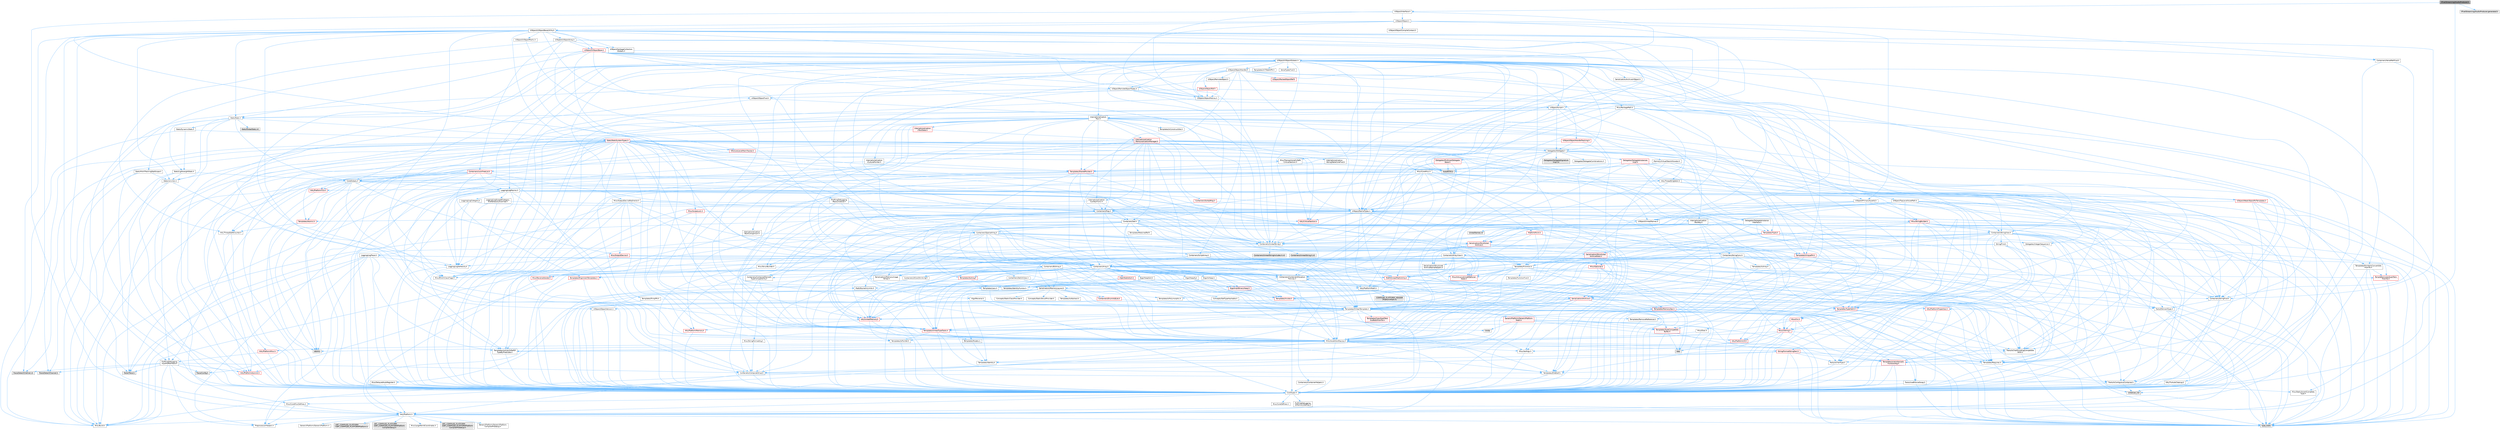 digraph "IPixelStreaming2AudioProducer.h"
{
 // INTERACTIVE_SVG=YES
 // LATEX_PDF_SIZE
  bgcolor="transparent";
  edge [fontname=Helvetica,fontsize=10,labelfontname=Helvetica,labelfontsize=10];
  node [fontname=Helvetica,fontsize=10,shape=box,height=0.2,width=0.4];
  Node1 [id="Node000001",label="IPixelStreaming2AudioProducer.h",height=0.2,width=0.4,color="gray40", fillcolor="grey60", style="filled", fontcolor="black",tooltip=" "];
  Node1 -> Node2 [id="edge1_Node000001_Node000002",color="steelblue1",style="solid",tooltip=" "];
  Node2 [id="Node000002",label="CoreTypes.h",height=0.2,width=0.4,color="grey40", fillcolor="white", style="filled",URL="$dc/dec/CoreTypes_8h.html",tooltip=" "];
  Node2 -> Node3 [id="edge2_Node000002_Node000003",color="steelblue1",style="solid",tooltip=" "];
  Node3 [id="Node000003",label="HAL/Platform.h",height=0.2,width=0.4,color="grey40", fillcolor="white", style="filled",URL="$d9/dd0/Platform_8h.html",tooltip=" "];
  Node3 -> Node4 [id="edge3_Node000003_Node000004",color="steelblue1",style="solid",tooltip=" "];
  Node4 [id="Node000004",label="Misc/Build.h",height=0.2,width=0.4,color="grey40", fillcolor="white", style="filled",URL="$d3/dbb/Build_8h.html",tooltip=" "];
  Node3 -> Node5 [id="edge4_Node000003_Node000005",color="steelblue1",style="solid",tooltip=" "];
  Node5 [id="Node000005",label="Misc/LargeWorldCoordinates.h",height=0.2,width=0.4,color="grey40", fillcolor="white", style="filled",URL="$d2/dcb/LargeWorldCoordinates_8h.html",tooltip=" "];
  Node3 -> Node6 [id="edge5_Node000003_Node000006",color="steelblue1",style="solid",tooltip=" "];
  Node6 [id="Node000006",label="type_traits",height=0.2,width=0.4,color="grey60", fillcolor="#E0E0E0", style="filled",tooltip=" "];
  Node3 -> Node7 [id="edge6_Node000003_Node000007",color="steelblue1",style="solid",tooltip=" "];
  Node7 [id="Node000007",label="PreprocessorHelpers.h",height=0.2,width=0.4,color="grey40", fillcolor="white", style="filled",URL="$db/ddb/PreprocessorHelpers_8h.html",tooltip=" "];
  Node3 -> Node8 [id="edge7_Node000003_Node000008",color="steelblue1",style="solid",tooltip=" "];
  Node8 [id="Node000008",label="UBT_COMPILED_PLATFORM\l/UBT_COMPILED_PLATFORMPlatform\lCompilerPreSetup.h",height=0.2,width=0.4,color="grey60", fillcolor="#E0E0E0", style="filled",tooltip=" "];
  Node3 -> Node9 [id="edge8_Node000003_Node000009",color="steelblue1",style="solid",tooltip=" "];
  Node9 [id="Node000009",label="GenericPlatform/GenericPlatform\lCompilerPreSetup.h",height=0.2,width=0.4,color="grey40", fillcolor="white", style="filled",URL="$d9/dc8/GenericPlatformCompilerPreSetup_8h.html",tooltip=" "];
  Node3 -> Node10 [id="edge9_Node000003_Node000010",color="steelblue1",style="solid",tooltip=" "];
  Node10 [id="Node000010",label="GenericPlatform/GenericPlatform.h",height=0.2,width=0.4,color="grey40", fillcolor="white", style="filled",URL="$d6/d84/GenericPlatform_8h.html",tooltip=" "];
  Node3 -> Node11 [id="edge10_Node000003_Node000011",color="steelblue1",style="solid",tooltip=" "];
  Node11 [id="Node000011",label="UBT_COMPILED_PLATFORM\l/UBT_COMPILED_PLATFORMPlatform.h",height=0.2,width=0.4,color="grey60", fillcolor="#E0E0E0", style="filled",tooltip=" "];
  Node3 -> Node12 [id="edge11_Node000003_Node000012",color="steelblue1",style="solid",tooltip=" "];
  Node12 [id="Node000012",label="UBT_COMPILED_PLATFORM\l/UBT_COMPILED_PLATFORMPlatform\lCompilerSetup.h",height=0.2,width=0.4,color="grey60", fillcolor="#E0E0E0", style="filled",tooltip=" "];
  Node2 -> Node13 [id="edge12_Node000002_Node000013",color="steelblue1",style="solid",tooltip=" "];
  Node13 [id="Node000013",label="ProfilingDebugging\l/UMemoryDefines.h",height=0.2,width=0.4,color="grey40", fillcolor="white", style="filled",URL="$d2/da2/UMemoryDefines_8h.html",tooltip=" "];
  Node2 -> Node14 [id="edge13_Node000002_Node000014",color="steelblue1",style="solid",tooltip=" "];
  Node14 [id="Node000014",label="Misc/CoreMiscDefines.h",height=0.2,width=0.4,color="grey40", fillcolor="white", style="filled",URL="$da/d38/CoreMiscDefines_8h.html",tooltip=" "];
  Node14 -> Node3 [id="edge14_Node000014_Node000003",color="steelblue1",style="solid",tooltip=" "];
  Node14 -> Node7 [id="edge15_Node000014_Node000007",color="steelblue1",style="solid",tooltip=" "];
  Node2 -> Node15 [id="edge16_Node000002_Node000015",color="steelblue1",style="solid",tooltip=" "];
  Node15 [id="Node000015",label="Misc/CoreDefines.h",height=0.2,width=0.4,color="grey40", fillcolor="white", style="filled",URL="$d3/dd2/CoreDefines_8h.html",tooltip=" "];
  Node1 -> Node16 [id="edge17_Node000001_Node000016",color="steelblue1",style="solid",tooltip=" "];
  Node16 [id="Node000016",label="UObject/Interface.h",height=0.2,width=0.4,color="grey40", fillcolor="white", style="filled",URL="$d7/d91/Interface_8h.html",tooltip=" "];
  Node16 -> Node3 [id="edge18_Node000016_Node000003",color="steelblue1",style="solid",tooltip=" "];
  Node16 -> Node17 [id="edge19_Node000016_Node000017",color="steelblue1",style="solid",tooltip=" "];
  Node17 [id="Node000017",label="UObject/Object.h",height=0.2,width=0.4,color="grey40", fillcolor="white", style="filled",URL="$db/dbf/Object_8h.html",tooltip=" "];
  Node17 -> Node18 [id="edge20_Node000017_Node000018",color="steelblue1",style="solid",tooltip=" "];
  Node18 [id="Node000018",label="UObject/Script.h",height=0.2,width=0.4,color="grey40", fillcolor="white", style="filled",URL="$de/dc6/Script_8h.html",tooltip=" "];
  Node18 -> Node19 [id="edge21_Node000018_Node000019",color="steelblue1",style="solid",tooltip=" "];
  Node19 [id="Node000019",label="Delegates/Delegate.h",height=0.2,width=0.4,color="grey40", fillcolor="white", style="filled",URL="$d4/d80/Delegate_8h.html",tooltip=" "];
  Node19 -> Node2 [id="edge22_Node000019_Node000002",color="steelblue1",style="solid",tooltip=" "];
  Node19 -> Node20 [id="edge23_Node000019_Node000020",color="steelblue1",style="solid",tooltip=" "];
  Node20 [id="Node000020",label="Misc/AssertionMacros.h",height=0.2,width=0.4,color="grey40", fillcolor="white", style="filled",URL="$d0/dfa/AssertionMacros_8h.html",tooltip=" "];
  Node20 -> Node2 [id="edge24_Node000020_Node000002",color="steelblue1",style="solid",tooltip=" "];
  Node20 -> Node3 [id="edge25_Node000020_Node000003",color="steelblue1",style="solid",tooltip=" "];
  Node20 -> Node21 [id="edge26_Node000020_Node000021",color="steelblue1",style="solid",tooltip=" "];
  Node21 [id="Node000021",label="HAL/PlatformMisc.h",height=0.2,width=0.4,color="red", fillcolor="#FFF0F0", style="filled",URL="$d0/df5/PlatformMisc_8h.html",tooltip=" "];
  Node21 -> Node2 [id="edge27_Node000021_Node000002",color="steelblue1",style="solid",tooltip=" "];
  Node21 -> Node49 [id="edge28_Node000021_Node000049",color="steelblue1",style="solid",tooltip=" "];
  Node49 [id="Node000049",label="ProfilingDebugging\l/CpuProfilerTrace.h",height=0.2,width=0.4,color="grey40", fillcolor="white", style="filled",URL="$da/dcb/CpuProfilerTrace_8h.html",tooltip=" "];
  Node49 -> Node2 [id="edge29_Node000049_Node000002",color="steelblue1",style="solid",tooltip=" "];
  Node49 -> Node29 [id="edge30_Node000049_Node000029",color="steelblue1",style="solid",tooltip=" "];
  Node29 [id="Node000029",label="Containers/ContainersFwd.h",height=0.2,width=0.4,color="grey40", fillcolor="white", style="filled",URL="$d4/d0a/ContainersFwd_8h.html",tooltip=" "];
  Node29 -> Node3 [id="edge31_Node000029_Node000003",color="steelblue1",style="solid",tooltip=" "];
  Node29 -> Node2 [id="edge32_Node000029_Node000002",color="steelblue1",style="solid",tooltip=" "];
  Node29 -> Node26 [id="edge33_Node000029_Node000026",color="steelblue1",style="solid",tooltip=" "];
  Node26 [id="Node000026",label="Traits/IsContiguousContainer.h",height=0.2,width=0.4,color="grey40", fillcolor="white", style="filled",URL="$d5/d3c/IsContiguousContainer_8h.html",tooltip=" "];
  Node26 -> Node2 [id="edge34_Node000026_Node000002",color="steelblue1",style="solid",tooltip=" "];
  Node26 -> Node27 [id="edge35_Node000026_Node000027",color="steelblue1",style="solid",tooltip=" "];
  Node27 [id="Node000027",label="Misc/StaticAssertComplete\lType.h",height=0.2,width=0.4,color="grey40", fillcolor="white", style="filled",URL="$d5/d4e/StaticAssertCompleteType_8h.html",tooltip=" "];
  Node26 -> Node25 [id="edge36_Node000026_Node000025",color="steelblue1",style="solid",tooltip=" "];
  Node25 [id="Node000025",label="initializer_list",height=0.2,width=0.4,color="grey60", fillcolor="#E0E0E0", style="filled",tooltip=" "];
  Node49 -> Node50 [id="edge37_Node000049_Node000050",color="steelblue1",style="solid",tooltip=" "];
  Node50 [id="Node000050",label="HAL/PlatformAtomics.h",height=0.2,width=0.4,color="red", fillcolor="#FFF0F0", style="filled",URL="$d3/d36/PlatformAtomics_8h.html",tooltip=" "];
  Node50 -> Node2 [id="edge38_Node000050_Node000002",color="steelblue1",style="solid",tooltip=" "];
  Node49 -> Node7 [id="edge39_Node000049_Node000007",color="steelblue1",style="solid",tooltip=" "];
  Node49 -> Node4 [id="edge40_Node000049_Node000004",color="steelblue1",style="solid",tooltip=" "];
  Node49 -> Node53 [id="edge41_Node000049_Node000053",color="steelblue1",style="solid",tooltip=" "];
  Node53 [id="Node000053",label="Trace/Config.h",height=0.2,width=0.4,color="grey60", fillcolor="#E0E0E0", style="filled",tooltip=" "];
  Node49 -> Node54 [id="edge42_Node000049_Node000054",color="steelblue1",style="solid",tooltip=" "];
  Node54 [id="Node000054",label="Trace/Detail/Channel.h",height=0.2,width=0.4,color="grey60", fillcolor="#E0E0E0", style="filled",tooltip=" "];
  Node49 -> Node55 [id="edge43_Node000049_Node000055",color="steelblue1",style="solid",tooltip=" "];
  Node55 [id="Node000055",label="Trace/Detail/Channel.inl",height=0.2,width=0.4,color="grey60", fillcolor="#E0E0E0", style="filled",tooltip=" "];
  Node49 -> Node56 [id="edge44_Node000049_Node000056",color="steelblue1",style="solid",tooltip=" "];
  Node56 [id="Node000056",label="Trace/Trace.h",height=0.2,width=0.4,color="grey60", fillcolor="#E0E0E0", style="filled",tooltip=" "];
  Node20 -> Node7 [id="edge45_Node000020_Node000007",color="steelblue1",style="solid",tooltip=" "];
  Node20 -> Node57 [id="edge46_Node000020_Node000057",color="steelblue1",style="solid",tooltip=" "];
  Node57 [id="Node000057",label="Templates/EnableIf.h",height=0.2,width=0.4,color="grey40", fillcolor="white", style="filled",URL="$d7/d60/EnableIf_8h.html",tooltip=" "];
  Node57 -> Node2 [id="edge47_Node000057_Node000002",color="steelblue1",style="solid",tooltip=" "];
  Node20 -> Node58 [id="edge48_Node000020_Node000058",color="steelblue1",style="solid",tooltip=" "];
  Node58 [id="Node000058",label="Templates/IsArrayOrRefOf\lTypeByPredicate.h",height=0.2,width=0.4,color="grey40", fillcolor="white", style="filled",URL="$d6/da1/IsArrayOrRefOfTypeByPredicate_8h.html",tooltip=" "];
  Node58 -> Node2 [id="edge49_Node000058_Node000002",color="steelblue1",style="solid",tooltip=" "];
  Node20 -> Node59 [id="edge50_Node000020_Node000059",color="steelblue1",style="solid",tooltip=" "];
  Node59 [id="Node000059",label="Templates/IsValidVariadic\lFunctionArg.h",height=0.2,width=0.4,color="red", fillcolor="#FFF0F0", style="filled",URL="$d0/dc8/IsValidVariadicFunctionArg_8h.html",tooltip=" "];
  Node59 -> Node2 [id="edge51_Node000059_Node000002",color="steelblue1",style="solid",tooltip=" "];
  Node59 -> Node6 [id="edge52_Node000059_Node000006",color="steelblue1",style="solid",tooltip=" "];
  Node20 -> Node61 [id="edge53_Node000020_Node000061",color="steelblue1",style="solid",tooltip=" "];
  Node61 [id="Node000061",label="Traits/IsCharEncodingCompatible\lWith.h",height=0.2,width=0.4,color="grey40", fillcolor="white", style="filled",URL="$df/dd1/IsCharEncodingCompatibleWith_8h.html",tooltip=" "];
  Node61 -> Node6 [id="edge54_Node000061_Node000006",color="steelblue1",style="solid",tooltip=" "];
  Node61 -> Node62 [id="edge55_Node000061_Node000062",color="steelblue1",style="solid",tooltip=" "];
  Node62 [id="Node000062",label="Traits/IsCharType.h",height=0.2,width=0.4,color="grey40", fillcolor="white", style="filled",URL="$db/d51/IsCharType_8h.html",tooltip=" "];
  Node62 -> Node2 [id="edge56_Node000062_Node000002",color="steelblue1",style="solid",tooltip=" "];
  Node20 -> Node63 [id="edge57_Node000020_Node000063",color="steelblue1",style="solid",tooltip=" "];
  Node63 [id="Node000063",label="Misc/VarArgs.h",height=0.2,width=0.4,color="grey40", fillcolor="white", style="filled",URL="$d5/d6f/VarArgs_8h.html",tooltip=" "];
  Node63 -> Node2 [id="edge58_Node000063_Node000002",color="steelblue1",style="solid",tooltip=" "];
  Node20 -> Node64 [id="edge59_Node000020_Node000064",color="steelblue1",style="solid",tooltip=" "];
  Node64 [id="Node000064",label="String/FormatStringSan.h",height=0.2,width=0.4,color="red", fillcolor="#FFF0F0", style="filled",URL="$d3/d8b/FormatStringSan_8h.html",tooltip=" "];
  Node64 -> Node6 [id="edge60_Node000064_Node000006",color="steelblue1",style="solid",tooltip=" "];
  Node64 -> Node2 [id="edge61_Node000064_Node000002",color="steelblue1",style="solid",tooltip=" "];
  Node64 -> Node65 [id="edge62_Node000064_Node000065",color="steelblue1",style="solid",tooltip=" "];
  Node65 [id="Node000065",label="Templates/Requires.h",height=0.2,width=0.4,color="grey40", fillcolor="white", style="filled",URL="$dc/d96/Requires_8h.html",tooltip=" "];
  Node65 -> Node57 [id="edge63_Node000065_Node000057",color="steelblue1",style="solid",tooltip=" "];
  Node65 -> Node6 [id="edge64_Node000065_Node000006",color="steelblue1",style="solid",tooltip=" "];
  Node64 -> Node66 [id="edge65_Node000064_Node000066",color="steelblue1",style="solid",tooltip=" "];
  Node66 [id="Node000066",label="Templates/Identity.h",height=0.2,width=0.4,color="grey40", fillcolor="white", style="filled",URL="$d0/dd5/Identity_8h.html",tooltip=" "];
  Node64 -> Node59 [id="edge66_Node000064_Node000059",color="steelblue1",style="solid",tooltip=" "];
  Node64 -> Node62 [id="edge67_Node000064_Node000062",color="steelblue1",style="solid",tooltip=" "];
  Node64 -> Node29 [id="edge68_Node000064_Node000029",color="steelblue1",style="solid",tooltip=" "];
  Node20 -> Node70 [id="edge69_Node000020_Node000070",color="steelblue1",style="solid",tooltip=" "];
  Node70 [id="Node000070",label="atomic",height=0.2,width=0.4,color="grey60", fillcolor="#E0E0E0", style="filled",tooltip=" "];
  Node19 -> Node71 [id="edge70_Node000019_Node000071",color="steelblue1",style="solid",tooltip=" "];
  Node71 [id="Node000071",label="UObject/NameTypes.h",height=0.2,width=0.4,color="grey40", fillcolor="white", style="filled",URL="$d6/d35/NameTypes_8h.html",tooltip=" "];
  Node71 -> Node2 [id="edge71_Node000071_Node000002",color="steelblue1",style="solid",tooltip=" "];
  Node71 -> Node20 [id="edge72_Node000071_Node000020",color="steelblue1",style="solid",tooltip=" "];
  Node71 -> Node72 [id="edge73_Node000071_Node000072",color="steelblue1",style="solid",tooltip=" "];
  Node72 [id="Node000072",label="HAL/UnrealMemory.h",height=0.2,width=0.4,color="red", fillcolor="#FFF0F0", style="filled",URL="$d9/d96/UnrealMemory_8h.html",tooltip=" "];
  Node72 -> Node2 [id="edge74_Node000072_Node000002",color="steelblue1",style="solid",tooltip=" "];
  Node72 -> Node89 [id="edge75_Node000072_Node000089",color="steelblue1",style="solid",tooltip=" "];
  Node89 [id="Node000089",label="HAL/PlatformMemory.h",height=0.2,width=0.4,color="red", fillcolor="#FFF0F0", style="filled",URL="$de/d68/PlatformMemory_8h.html",tooltip=" "];
  Node89 -> Node2 [id="edge76_Node000089_Node000002",color="steelblue1",style="solid",tooltip=" "];
  Node72 -> Node92 [id="edge77_Node000072_Node000092",color="steelblue1",style="solid",tooltip=" "];
  Node92 [id="Node000092",label="Templates/IsPointer.h",height=0.2,width=0.4,color="grey40", fillcolor="white", style="filled",URL="$d7/d05/IsPointer_8h.html",tooltip=" "];
  Node92 -> Node2 [id="edge78_Node000092_Node000002",color="steelblue1",style="solid",tooltip=" "];
  Node71 -> Node93 [id="edge79_Node000071_Node000093",color="steelblue1",style="solid",tooltip=" "];
  Node93 [id="Node000093",label="Templates/UnrealTypeTraits.h",height=0.2,width=0.4,color="red", fillcolor="#FFF0F0", style="filled",URL="$d2/d2d/UnrealTypeTraits_8h.html",tooltip=" "];
  Node93 -> Node2 [id="edge80_Node000093_Node000002",color="steelblue1",style="solid",tooltip=" "];
  Node93 -> Node92 [id="edge81_Node000093_Node000092",color="steelblue1",style="solid",tooltip=" "];
  Node93 -> Node20 [id="edge82_Node000093_Node000020",color="steelblue1",style="solid",tooltip=" "];
  Node93 -> Node57 [id="edge83_Node000093_Node000057",color="steelblue1",style="solid",tooltip=" "];
  Node93 -> Node95 [id="edge84_Node000093_Node000095",color="steelblue1",style="solid",tooltip=" "];
  Node95 [id="Node000095",label="Templates/Models.h",height=0.2,width=0.4,color="grey40", fillcolor="white", style="filled",URL="$d3/d0c/Models_8h.html",tooltip=" "];
  Node95 -> Node66 [id="edge85_Node000095_Node000066",color="steelblue1",style="solid",tooltip=" "];
  Node71 -> Node98 [id="edge86_Node000071_Node000098",color="steelblue1",style="solid",tooltip=" "];
  Node98 [id="Node000098",label="Templates/UnrealTemplate.h",height=0.2,width=0.4,color="grey40", fillcolor="white", style="filled",URL="$d4/d24/UnrealTemplate_8h.html",tooltip=" "];
  Node98 -> Node2 [id="edge87_Node000098_Node000002",color="steelblue1",style="solid",tooltip=" "];
  Node98 -> Node92 [id="edge88_Node000098_Node000092",color="steelblue1",style="solid",tooltip=" "];
  Node98 -> Node72 [id="edge89_Node000098_Node000072",color="steelblue1",style="solid",tooltip=" "];
  Node98 -> Node99 [id="edge90_Node000098_Node000099",color="steelblue1",style="solid",tooltip=" "];
  Node99 [id="Node000099",label="Templates/CopyQualifiers\lAndRefsFromTo.h",height=0.2,width=0.4,color="red", fillcolor="#FFF0F0", style="filled",URL="$d3/db3/CopyQualifiersAndRefsFromTo_8h.html",tooltip=" "];
  Node98 -> Node93 [id="edge91_Node000098_Node000093",color="steelblue1",style="solid",tooltip=" "];
  Node98 -> Node101 [id="edge92_Node000098_Node000101",color="steelblue1",style="solid",tooltip=" "];
  Node101 [id="Node000101",label="Templates/RemoveReference.h",height=0.2,width=0.4,color="grey40", fillcolor="white", style="filled",URL="$da/dbe/RemoveReference_8h.html",tooltip=" "];
  Node101 -> Node2 [id="edge93_Node000101_Node000002",color="steelblue1",style="solid",tooltip=" "];
  Node98 -> Node65 [id="edge94_Node000098_Node000065",color="steelblue1",style="solid",tooltip=" "];
  Node98 -> Node102 [id="edge95_Node000098_Node000102",color="steelblue1",style="solid",tooltip=" "];
  Node102 [id="Node000102",label="Templates/TypeCompatible\lBytes.h",height=0.2,width=0.4,color="red", fillcolor="#FFF0F0", style="filled",URL="$df/d0a/TypeCompatibleBytes_8h.html",tooltip=" "];
  Node102 -> Node2 [id="edge96_Node000102_Node000002",color="steelblue1",style="solid",tooltip=" "];
  Node102 -> Node34 [id="edge97_Node000102_Node000034",color="steelblue1",style="solid",tooltip=" "];
  Node34 [id="Node000034",label="new",height=0.2,width=0.4,color="grey60", fillcolor="#E0E0E0", style="filled",tooltip=" "];
  Node102 -> Node6 [id="edge98_Node000102_Node000006",color="steelblue1",style="solid",tooltip=" "];
  Node98 -> Node66 [id="edge99_Node000098_Node000066",color="steelblue1",style="solid",tooltip=" "];
  Node98 -> Node26 [id="edge100_Node000098_Node000026",color="steelblue1",style="solid",tooltip=" "];
  Node98 -> Node103 [id="edge101_Node000098_Node000103",color="steelblue1",style="solid",tooltip=" "];
  Node103 [id="Node000103",label="Traits/UseBitwiseSwap.h",height=0.2,width=0.4,color="grey40", fillcolor="white", style="filled",URL="$db/df3/UseBitwiseSwap_8h.html",tooltip=" "];
  Node103 -> Node2 [id="edge102_Node000103_Node000002",color="steelblue1",style="solid",tooltip=" "];
  Node103 -> Node6 [id="edge103_Node000103_Node000006",color="steelblue1",style="solid",tooltip=" "];
  Node98 -> Node6 [id="edge104_Node000098_Node000006",color="steelblue1",style="solid",tooltip=" "];
  Node71 -> Node104 [id="edge105_Node000071_Node000104",color="steelblue1",style="solid",tooltip=" "];
  Node104 [id="Node000104",label="Containers/UnrealString.h",height=0.2,width=0.4,color="grey40", fillcolor="white", style="filled",URL="$d5/dba/UnrealString_8h.html",tooltip=" "];
  Node104 -> Node105 [id="edge106_Node000104_Node000105",color="steelblue1",style="solid",tooltip=" "];
  Node105 [id="Node000105",label="Containers/UnrealStringIncludes.h.inl",height=0.2,width=0.4,color="grey60", fillcolor="#E0E0E0", style="filled",tooltip=" "];
  Node104 -> Node106 [id="edge107_Node000104_Node000106",color="steelblue1",style="solid",tooltip=" "];
  Node106 [id="Node000106",label="Containers/UnrealString.h.inl",height=0.2,width=0.4,color="grey60", fillcolor="#E0E0E0", style="filled",tooltip=" "];
  Node104 -> Node107 [id="edge108_Node000104_Node000107",color="steelblue1",style="solid",tooltip=" "];
  Node107 [id="Node000107",label="Misc/StringFormatArg.h",height=0.2,width=0.4,color="grey40", fillcolor="white", style="filled",URL="$d2/d16/StringFormatArg_8h.html",tooltip=" "];
  Node107 -> Node29 [id="edge109_Node000107_Node000029",color="steelblue1",style="solid",tooltip=" "];
  Node71 -> Node108 [id="edge110_Node000071_Node000108",color="steelblue1",style="solid",tooltip=" "];
  Node108 [id="Node000108",label="HAL/CriticalSection.h",height=0.2,width=0.4,color="red", fillcolor="#FFF0F0", style="filled",URL="$d6/d90/CriticalSection_8h.html",tooltip=" "];
  Node71 -> Node111 [id="edge111_Node000071_Node000111",color="steelblue1",style="solid",tooltip=" "];
  Node111 [id="Node000111",label="Containers/StringConv.h",height=0.2,width=0.4,color="grey40", fillcolor="white", style="filled",URL="$d3/ddf/StringConv_8h.html",tooltip=" "];
  Node111 -> Node2 [id="edge112_Node000111_Node000002",color="steelblue1",style="solid",tooltip=" "];
  Node111 -> Node20 [id="edge113_Node000111_Node000020",color="steelblue1",style="solid",tooltip=" "];
  Node111 -> Node112 [id="edge114_Node000111_Node000112",color="steelblue1",style="solid",tooltip=" "];
  Node112 [id="Node000112",label="Containers/ContainerAllocation\lPolicies.h",height=0.2,width=0.4,color="grey40", fillcolor="white", style="filled",URL="$d7/dff/ContainerAllocationPolicies_8h.html",tooltip=" "];
  Node112 -> Node2 [id="edge115_Node000112_Node000002",color="steelblue1",style="solid",tooltip=" "];
  Node112 -> Node113 [id="edge116_Node000112_Node000113",color="steelblue1",style="solid",tooltip=" "];
  Node113 [id="Node000113",label="Containers/ContainerHelpers.h",height=0.2,width=0.4,color="grey40", fillcolor="white", style="filled",URL="$d7/d33/ContainerHelpers_8h.html",tooltip=" "];
  Node113 -> Node2 [id="edge117_Node000113_Node000002",color="steelblue1",style="solid",tooltip=" "];
  Node112 -> Node112 [id="edge118_Node000112_Node000112",color="steelblue1",style="solid",tooltip=" "];
  Node112 -> Node114 [id="edge119_Node000112_Node000114",color="steelblue1",style="solid",tooltip=" "];
  Node114 [id="Node000114",label="HAL/PlatformMath.h",height=0.2,width=0.4,color="grey40", fillcolor="white", style="filled",URL="$dc/d53/PlatformMath_8h.html",tooltip=" "];
  Node114 -> Node2 [id="edge120_Node000114_Node000002",color="steelblue1",style="solid",tooltip=" "];
  Node114 -> Node115 [id="edge121_Node000114_Node000115",color="steelblue1",style="solid",tooltip=" "];
  Node115 [id="Node000115",label="GenericPlatform/GenericPlatform\lMath.h",height=0.2,width=0.4,color="red", fillcolor="#FFF0F0", style="filled",URL="$d5/d79/GenericPlatformMath_8h.html",tooltip=" "];
  Node115 -> Node2 [id="edge122_Node000115_Node000002",color="steelblue1",style="solid",tooltip=" "];
  Node115 -> Node29 [id="edge123_Node000115_Node000029",color="steelblue1",style="solid",tooltip=" "];
  Node115 -> Node33 [id="edge124_Node000115_Node000033",color="steelblue1",style="solid",tooltip=" "];
  Node33 [id="Node000033",label="HAL/PlatformCrt.h",height=0.2,width=0.4,color="red", fillcolor="#FFF0F0", style="filled",URL="$d8/d75/PlatformCrt_8h.html",tooltip=" "];
  Node33 -> Node34 [id="edge125_Node000033_Node000034",color="steelblue1",style="solid",tooltip=" "];
  Node115 -> Node93 [id="edge126_Node000115_Node000093",color="steelblue1",style="solid",tooltip=" "];
  Node115 -> Node65 [id="edge127_Node000115_Node000065",color="steelblue1",style="solid",tooltip=" "];
  Node115 -> Node102 [id="edge128_Node000115_Node000102",color="steelblue1",style="solid",tooltip=" "];
  Node115 -> Node120 [id="edge129_Node000115_Node000120",color="steelblue1",style="solid",tooltip=" "];
  Node120 [id="Node000120",label="limits",height=0.2,width=0.4,color="grey60", fillcolor="#E0E0E0", style="filled",tooltip=" "];
  Node115 -> Node6 [id="edge130_Node000115_Node000006",color="steelblue1",style="solid",tooltip=" "];
  Node114 -> Node121 [id="edge131_Node000114_Node000121",color="steelblue1",style="solid",tooltip=" "];
  Node121 [id="Node000121",label="COMPILED_PLATFORM_HEADER\l(PlatformMath.h)",height=0.2,width=0.4,color="grey60", fillcolor="#E0E0E0", style="filled",tooltip=" "];
  Node112 -> Node72 [id="edge132_Node000112_Node000072",color="steelblue1",style="solid",tooltip=" "];
  Node112 -> Node43 [id="edge133_Node000112_Node000043",color="steelblue1",style="solid",tooltip=" "];
  Node43 [id="Node000043",label="Math/NumericLimits.h",height=0.2,width=0.4,color="grey40", fillcolor="white", style="filled",URL="$df/d1b/NumericLimits_8h.html",tooltip=" "];
  Node43 -> Node2 [id="edge134_Node000043_Node000002",color="steelblue1",style="solid",tooltip=" "];
  Node112 -> Node20 [id="edge135_Node000112_Node000020",color="steelblue1",style="solid",tooltip=" "];
  Node112 -> Node122 [id="edge136_Node000112_Node000122",color="steelblue1",style="solid",tooltip=" "];
  Node122 [id="Node000122",label="Templates/IsPolymorphic.h",height=0.2,width=0.4,color="grey40", fillcolor="white", style="filled",URL="$dc/d20/IsPolymorphic_8h.html",tooltip=" "];
  Node112 -> Node123 [id="edge137_Node000112_Node000123",color="steelblue1",style="solid",tooltip=" "];
  Node123 [id="Node000123",label="Templates/MemoryOps.h",height=0.2,width=0.4,color="red", fillcolor="#FFF0F0", style="filled",URL="$db/dea/MemoryOps_8h.html",tooltip=" "];
  Node123 -> Node2 [id="edge138_Node000123_Node000002",color="steelblue1",style="solid",tooltip=" "];
  Node123 -> Node72 [id="edge139_Node000123_Node000072",color="steelblue1",style="solid",tooltip=" "];
  Node123 -> Node65 [id="edge140_Node000123_Node000065",color="steelblue1",style="solid",tooltip=" "];
  Node123 -> Node93 [id="edge141_Node000123_Node000093",color="steelblue1",style="solid",tooltip=" "];
  Node123 -> Node103 [id="edge142_Node000123_Node000103",color="steelblue1",style="solid",tooltip=" "];
  Node123 -> Node34 [id="edge143_Node000123_Node000034",color="steelblue1",style="solid",tooltip=" "];
  Node123 -> Node6 [id="edge144_Node000123_Node000006",color="steelblue1",style="solid",tooltip=" "];
  Node112 -> Node102 [id="edge145_Node000112_Node000102",color="steelblue1",style="solid",tooltip=" "];
  Node112 -> Node6 [id="edge146_Node000112_Node000006",color="steelblue1",style="solid",tooltip=" "];
  Node111 -> Node124 [id="edge147_Node000111_Node000124",color="steelblue1",style="solid",tooltip=" "];
  Node124 [id="Node000124",label="Containers/Array.h",height=0.2,width=0.4,color="grey40", fillcolor="white", style="filled",URL="$df/dd0/Array_8h.html",tooltip=" "];
  Node124 -> Node2 [id="edge148_Node000124_Node000002",color="steelblue1",style="solid",tooltip=" "];
  Node124 -> Node20 [id="edge149_Node000124_Node000020",color="steelblue1",style="solid",tooltip=" "];
  Node124 -> Node125 [id="edge150_Node000124_Node000125",color="steelblue1",style="solid",tooltip=" "];
  Node125 [id="Node000125",label="Misc/IntrusiveUnsetOptional\lState.h",height=0.2,width=0.4,color="red", fillcolor="#FFF0F0", style="filled",URL="$d2/d0a/IntrusiveUnsetOptionalState_8h.html",tooltip=" "];
  Node124 -> Node127 [id="edge151_Node000124_Node000127",color="steelblue1",style="solid",tooltip=" "];
  Node127 [id="Node000127",label="Misc/ReverseIterate.h",height=0.2,width=0.4,color="red", fillcolor="#FFF0F0", style="filled",URL="$db/de3/ReverseIterate_8h.html",tooltip=" "];
  Node127 -> Node3 [id="edge152_Node000127_Node000003",color="steelblue1",style="solid",tooltip=" "];
  Node124 -> Node72 [id="edge153_Node000124_Node000072",color="steelblue1",style="solid",tooltip=" "];
  Node124 -> Node93 [id="edge154_Node000124_Node000093",color="steelblue1",style="solid",tooltip=" "];
  Node124 -> Node98 [id="edge155_Node000124_Node000098",color="steelblue1",style="solid",tooltip=" "];
  Node124 -> Node129 [id="edge156_Node000124_Node000129",color="steelblue1",style="solid",tooltip=" "];
  Node129 [id="Node000129",label="Containers/AllowShrinking.h",height=0.2,width=0.4,color="grey40", fillcolor="white", style="filled",URL="$d7/d1a/AllowShrinking_8h.html",tooltip=" "];
  Node129 -> Node2 [id="edge157_Node000129_Node000002",color="steelblue1",style="solid",tooltip=" "];
  Node124 -> Node112 [id="edge158_Node000124_Node000112",color="steelblue1",style="solid",tooltip=" "];
  Node124 -> Node130 [id="edge159_Node000124_Node000130",color="steelblue1",style="solid",tooltip=" "];
  Node130 [id="Node000130",label="Containers/ContainerElement\lTypeCompatibility.h",height=0.2,width=0.4,color="grey40", fillcolor="white", style="filled",URL="$df/ddf/ContainerElementTypeCompatibility_8h.html",tooltip=" "];
  Node130 -> Node2 [id="edge160_Node000130_Node000002",color="steelblue1",style="solid",tooltip=" "];
  Node130 -> Node93 [id="edge161_Node000130_Node000093",color="steelblue1",style="solid",tooltip=" "];
  Node124 -> Node131 [id="edge162_Node000124_Node000131",color="steelblue1",style="solid",tooltip=" "];
  Node131 [id="Node000131",label="Serialization/Archive.h",height=0.2,width=0.4,color="red", fillcolor="#FFF0F0", style="filled",URL="$d7/d3b/Archive_8h.html",tooltip=" "];
  Node131 -> Node2 [id="edge163_Node000131_Node000002",color="steelblue1",style="solid",tooltip=" "];
  Node131 -> Node132 [id="edge164_Node000131_Node000132",color="steelblue1",style="solid",tooltip=" "];
  Node132 [id="Node000132",label="HAL/PlatformProperties.h",height=0.2,width=0.4,color="red", fillcolor="#FFF0F0", style="filled",URL="$d9/db0/PlatformProperties_8h.html",tooltip=" "];
  Node132 -> Node2 [id="edge165_Node000132_Node000002",color="steelblue1",style="solid",tooltip=" "];
  Node131 -> Node20 [id="edge166_Node000131_Node000020",color="steelblue1",style="solid",tooltip=" "];
  Node131 -> Node4 [id="edge167_Node000131_Node000004",color="steelblue1",style="solid",tooltip=" "];
  Node131 -> Node63 [id="edge168_Node000131_Node000063",color="steelblue1",style="solid",tooltip=" "];
  Node131 -> Node57 [id="edge169_Node000131_Node000057",color="steelblue1",style="solid",tooltip=" "];
  Node131 -> Node58 [id="edge170_Node000131_Node000058",color="steelblue1",style="solid",tooltip=" "];
  Node131 -> Node59 [id="edge171_Node000131_Node000059",color="steelblue1",style="solid",tooltip=" "];
  Node131 -> Node98 [id="edge172_Node000131_Node000098",color="steelblue1",style="solid",tooltip=" "];
  Node131 -> Node61 [id="edge173_Node000131_Node000061",color="steelblue1",style="solid",tooltip=" "];
  Node131 -> Node140 [id="edge174_Node000131_Node000140",color="steelblue1",style="solid",tooltip=" "];
  Node140 [id="Node000140",label="UObject/ObjectVersion.h",height=0.2,width=0.4,color="grey40", fillcolor="white", style="filled",URL="$da/d63/ObjectVersion_8h.html",tooltip=" "];
  Node140 -> Node2 [id="edge175_Node000140_Node000002",color="steelblue1",style="solid",tooltip=" "];
  Node124 -> Node141 [id="edge176_Node000124_Node000141",color="steelblue1",style="solid",tooltip=" "];
  Node141 [id="Node000141",label="Serialization/MemoryImage\lWriter.h",height=0.2,width=0.4,color="grey40", fillcolor="white", style="filled",URL="$d0/d08/MemoryImageWriter_8h.html",tooltip=" "];
  Node141 -> Node2 [id="edge177_Node000141_Node000002",color="steelblue1",style="solid",tooltip=" "];
  Node141 -> Node142 [id="edge178_Node000141_Node000142",color="steelblue1",style="solid",tooltip=" "];
  Node142 [id="Node000142",label="Serialization/MemoryLayout.h",height=0.2,width=0.4,color="grey40", fillcolor="white", style="filled",URL="$d7/d66/MemoryLayout_8h.html",tooltip=" "];
  Node142 -> Node143 [id="edge179_Node000142_Node000143",color="steelblue1",style="solid",tooltip=" "];
  Node143 [id="Node000143",label="Concepts/StaticClassProvider.h",height=0.2,width=0.4,color="grey40", fillcolor="white", style="filled",URL="$dd/d83/StaticClassProvider_8h.html",tooltip=" "];
  Node142 -> Node144 [id="edge180_Node000142_Node000144",color="steelblue1",style="solid",tooltip=" "];
  Node144 [id="Node000144",label="Concepts/StaticStructProvider.h",height=0.2,width=0.4,color="grey40", fillcolor="white", style="filled",URL="$d5/d77/StaticStructProvider_8h.html",tooltip=" "];
  Node142 -> Node145 [id="edge181_Node000142_Node000145",color="steelblue1",style="solid",tooltip=" "];
  Node145 [id="Node000145",label="Containers/EnumAsByte.h",height=0.2,width=0.4,color="red", fillcolor="#FFF0F0", style="filled",URL="$d6/d9a/EnumAsByte_8h.html",tooltip=" "];
  Node145 -> Node2 [id="edge182_Node000145_Node000002",color="steelblue1",style="solid",tooltip=" "];
  Node145 -> Node146 [id="edge183_Node000145_Node000146",color="steelblue1",style="solid",tooltip=" "];
  Node146 [id="Node000146",label="Templates/TypeHash.h",height=0.2,width=0.4,color="red", fillcolor="#FFF0F0", style="filled",URL="$d1/d62/TypeHash_8h.html",tooltip=" "];
  Node146 -> Node2 [id="edge184_Node000146_Node000002",color="steelblue1",style="solid",tooltip=" "];
  Node146 -> Node65 [id="edge185_Node000146_Node000065",color="steelblue1",style="solid",tooltip=" "];
  Node146 -> Node147 [id="edge186_Node000146_Node000147",color="steelblue1",style="solid",tooltip=" "];
  Node147 [id="Node000147",label="Misc/Crc.h",height=0.2,width=0.4,color="red", fillcolor="#FFF0F0", style="filled",URL="$d4/dd2/Crc_8h.html",tooltip=" "];
  Node147 -> Node2 [id="edge187_Node000147_Node000002",color="steelblue1",style="solid",tooltip=" "];
  Node147 -> Node20 [id="edge188_Node000147_Node000020",color="steelblue1",style="solid",tooltip=" "];
  Node147 -> Node148 [id="edge189_Node000147_Node000148",color="steelblue1",style="solid",tooltip=" "];
  Node148 [id="Node000148",label="Misc/CString.h",height=0.2,width=0.4,color="red", fillcolor="#FFF0F0", style="filled",URL="$d2/d49/CString_8h.html",tooltip=" "];
  Node148 -> Node2 [id="edge190_Node000148_Node000002",color="steelblue1",style="solid",tooltip=" "];
  Node148 -> Node33 [id="edge191_Node000148_Node000033",color="steelblue1",style="solid",tooltip=" "];
  Node148 -> Node20 [id="edge192_Node000148_Node000020",color="steelblue1",style="solid",tooltip=" "];
  Node148 -> Node63 [id="edge193_Node000148_Node000063",color="steelblue1",style="solid",tooltip=" "];
  Node148 -> Node58 [id="edge194_Node000148_Node000058",color="steelblue1",style="solid",tooltip=" "];
  Node148 -> Node59 [id="edge195_Node000148_Node000059",color="steelblue1",style="solid",tooltip=" "];
  Node148 -> Node61 [id="edge196_Node000148_Node000061",color="steelblue1",style="solid",tooltip=" "];
  Node147 -> Node93 [id="edge197_Node000147_Node000093",color="steelblue1",style="solid",tooltip=" "];
  Node147 -> Node62 [id="edge198_Node000147_Node000062",color="steelblue1",style="solid",tooltip=" "];
  Node146 -> Node6 [id="edge199_Node000146_Node000006",color="steelblue1",style="solid",tooltip=" "];
  Node142 -> Node23 [id="edge200_Node000142_Node000023",color="steelblue1",style="solid",tooltip=" "];
  Node23 [id="Node000023",label="Containers/StringFwd.h",height=0.2,width=0.4,color="grey40", fillcolor="white", style="filled",URL="$df/d37/StringFwd_8h.html",tooltip=" "];
  Node23 -> Node2 [id="edge201_Node000023_Node000002",color="steelblue1",style="solid",tooltip=" "];
  Node23 -> Node24 [id="edge202_Node000023_Node000024",color="steelblue1",style="solid",tooltip=" "];
  Node24 [id="Node000024",label="Traits/ElementType.h",height=0.2,width=0.4,color="grey40", fillcolor="white", style="filled",URL="$d5/d4f/ElementType_8h.html",tooltip=" "];
  Node24 -> Node3 [id="edge203_Node000024_Node000003",color="steelblue1",style="solid",tooltip=" "];
  Node24 -> Node25 [id="edge204_Node000024_Node000025",color="steelblue1",style="solid",tooltip=" "];
  Node24 -> Node6 [id="edge205_Node000024_Node000006",color="steelblue1",style="solid",tooltip=" "];
  Node23 -> Node26 [id="edge206_Node000023_Node000026",color="steelblue1",style="solid",tooltip=" "];
  Node142 -> Node72 [id="edge207_Node000142_Node000072",color="steelblue1",style="solid",tooltip=" "];
  Node142 -> Node153 [id="edge208_Node000142_Node000153",color="steelblue1",style="solid",tooltip=" "];
  Node153 [id="Node000153",label="Misc/DelayedAutoRegister.h",height=0.2,width=0.4,color="grey40", fillcolor="white", style="filled",URL="$d1/dda/DelayedAutoRegister_8h.html",tooltip=" "];
  Node153 -> Node3 [id="edge209_Node000153_Node000003",color="steelblue1",style="solid",tooltip=" "];
  Node142 -> Node57 [id="edge210_Node000142_Node000057",color="steelblue1",style="solid",tooltip=" "];
  Node142 -> Node154 [id="edge211_Node000142_Node000154",color="steelblue1",style="solid",tooltip=" "];
  Node154 [id="Node000154",label="Templates/IsAbstract.h",height=0.2,width=0.4,color="grey40", fillcolor="white", style="filled",URL="$d8/db7/IsAbstract_8h.html",tooltip=" "];
  Node142 -> Node122 [id="edge212_Node000142_Node000122",color="steelblue1",style="solid",tooltip=" "];
  Node142 -> Node95 [id="edge213_Node000142_Node000095",color="steelblue1",style="solid",tooltip=" "];
  Node142 -> Node98 [id="edge214_Node000142_Node000098",color="steelblue1",style="solid",tooltip=" "];
  Node124 -> Node155 [id="edge215_Node000124_Node000155",color="steelblue1",style="solid",tooltip=" "];
  Node155 [id="Node000155",label="Algo/Heapify.h",height=0.2,width=0.4,color="grey40", fillcolor="white", style="filled",URL="$d0/d2a/Heapify_8h.html",tooltip=" "];
  Node155 -> Node156 [id="edge216_Node000155_Node000156",color="steelblue1",style="solid",tooltip=" "];
  Node156 [id="Node000156",label="Algo/Impl/BinaryHeap.h",height=0.2,width=0.4,color="red", fillcolor="#FFF0F0", style="filled",URL="$d7/da3/Algo_2Impl_2BinaryHeap_8h.html",tooltip=" "];
  Node156 -> Node157 [id="edge217_Node000156_Node000157",color="steelblue1",style="solid",tooltip=" "];
  Node157 [id="Node000157",label="Templates/Invoke.h",height=0.2,width=0.4,color="red", fillcolor="#FFF0F0", style="filled",URL="$d7/deb/Invoke_8h.html",tooltip=" "];
  Node157 -> Node2 [id="edge218_Node000157_Node000002",color="steelblue1",style="solid",tooltip=" "];
  Node157 -> Node98 [id="edge219_Node000157_Node000098",color="steelblue1",style="solid",tooltip=" "];
  Node157 -> Node6 [id="edge220_Node000157_Node000006",color="steelblue1",style="solid",tooltip=" "];
  Node156 -> Node6 [id="edge221_Node000156_Node000006",color="steelblue1",style="solid",tooltip=" "];
  Node155 -> Node161 [id="edge222_Node000155_Node000161",color="steelblue1",style="solid",tooltip=" "];
  Node161 [id="Node000161",label="Templates/IdentityFunctor.h",height=0.2,width=0.4,color="grey40", fillcolor="white", style="filled",URL="$d7/d2e/IdentityFunctor_8h.html",tooltip=" "];
  Node161 -> Node3 [id="edge223_Node000161_Node000003",color="steelblue1",style="solid",tooltip=" "];
  Node155 -> Node157 [id="edge224_Node000155_Node000157",color="steelblue1",style="solid",tooltip=" "];
  Node155 -> Node162 [id="edge225_Node000155_Node000162",color="steelblue1",style="solid",tooltip=" "];
  Node162 [id="Node000162",label="Templates/Less.h",height=0.2,width=0.4,color="grey40", fillcolor="white", style="filled",URL="$de/dc8/Less_8h.html",tooltip=" "];
  Node162 -> Node2 [id="edge226_Node000162_Node000002",color="steelblue1",style="solid",tooltip=" "];
  Node162 -> Node98 [id="edge227_Node000162_Node000098",color="steelblue1",style="solid",tooltip=" "];
  Node155 -> Node98 [id="edge228_Node000155_Node000098",color="steelblue1",style="solid",tooltip=" "];
  Node124 -> Node163 [id="edge229_Node000124_Node000163",color="steelblue1",style="solid",tooltip=" "];
  Node163 [id="Node000163",label="Algo/HeapSort.h",height=0.2,width=0.4,color="grey40", fillcolor="white", style="filled",URL="$d3/d92/HeapSort_8h.html",tooltip=" "];
  Node163 -> Node156 [id="edge230_Node000163_Node000156",color="steelblue1",style="solid",tooltip=" "];
  Node163 -> Node161 [id="edge231_Node000163_Node000161",color="steelblue1",style="solid",tooltip=" "];
  Node163 -> Node162 [id="edge232_Node000163_Node000162",color="steelblue1",style="solid",tooltip=" "];
  Node163 -> Node98 [id="edge233_Node000163_Node000098",color="steelblue1",style="solid",tooltip=" "];
  Node124 -> Node164 [id="edge234_Node000124_Node000164",color="steelblue1",style="solid",tooltip=" "];
  Node164 [id="Node000164",label="Algo/IsHeap.h",height=0.2,width=0.4,color="grey40", fillcolor="white", style="filled",URL="$de/d32/IsHeap_8h.html",tooltip=" "];
  Node164 -> Node156 [id="edge235_Node000164_Node000156",color="steelblue1",style="solid",tooltip=" "];
  Node164 -> Node161 [id="edge236_Node000164_Node000161",color="steelblue1",style="solid",tooltip=" "];
  Node164 -> Node157 [id="edge237_Node000164_Node000157",color="steelblue1",style="solid",tooltip=" "];
  Node164 -> Node162 [id="edge238_Node000164_Node000162",color="steelblue1",style="solid",tooltip=" "];
  Node164 -> Node98 [id="edge239_Node000164_Node000098",color="steelblue1",style="solid",tooltip=" "];
  Node124 -> Node156 [id="edge240_Node000124_Node000156",color="steelblue1",style="solid",tooltip=" "];
  Node124 -> Node165 [id="edge241_Node000124_Node000165",color="steelblue1",style="solid",tooltip=" "];
  Node165 [id="Node000165",label="Algo/StableSort.h",height=0.2,width=0.4,color="red", fillcolor="#FFF0F0", style="filled",URL="$d7/d3c/StableSort_8h.html",tooltip=" "];
  Node165 -> Node161 [id="edge242_Node000165_Node000161",color="steelblue1",style="solid",tooltip=" "];
  Node165 -> Node157 [id="edge243_Node000165_Node000157",color="steelblue1",style="solid",tooltip=" "];
  Node165 -> Node162 [id="edge244_Node000165_Node000162",color="steelblue1",style="solid",tooltip=" "];
  Node165 -> Node98 [id="edge245_Node000165_Node000098",color="steelblue1",style="solid",tooltip=" "];
  Node124 -> Node168 [id="edge246_Node000124_Node000168",color="steelblue1",style="solid",tooltip=" "];
  Node168 [id="Node000168",label="Concepts/GetTypeHashable.h",height=0.2,width=0.4,color="grey40", fillcolor="white", style="filled",URL="$d3/da2/GetTypeHashable_8h.html",tooltip=" "];
  Node168 -> Node2 [id="edge247_Node000168_Node000002",color="steelblue1",style="solid",tooltip=" "];
  Node168 -> Node146 [id="edge248_Node000168_Node000146",color="steelblue1",style="solid",tooltip=" "];
  Node124 -> Node161 [id="edge249_Node000124_Node000161",color="steelblue1",style="solid",tooltip=" "];
  Node124 -> Node157 [id="edge250_Node000124_Node000157",color="steelblue1",style="solid",tooltip=" "];
  Node124 -> Node162 [id="edge251_Node000124_Node000162",color="steelblue1",style="solid",tooltip=" "];
  Node124 -> Node169 [id="edge252_Node000124_Node000169",color="steelblue1",style="solid",tooltip=" "];
  Node169 [id="Node000169",label="Templates/LosesQualifiers\lFromTo.h",height=0.2,width=0.4,color="red", fillcolor="#FFF0F0", style="filled",URL="$d2/db3/LosesQualifiersFromTo_8h.html",tooltip=" "];
  Node169 -> Node6 [id="edge253_Node000169_Node000006",color="steelblue1",style="solid",tooltip=" "];
  Node124 -> Node65 [id="edge254_Node000124_Node000065",color="steelblue1",style="solid",tooltip=" "];
  Node124 -> Node170 [id="edge255_Node000124_Node000170",color="steelblue1",style="solid",tooltip=" "];
  Node170 [id="Node000170",label="Templates/Sorting.h",height=0.2,width=0.4,color="red", fillcolor="#FFF0F0", style="filled",URL="$d3/d9e/Sorting_8h.html",tooltip=" "];
  Node170 -> Node2 [id="edge256_Node000170_Node000002",color="steelblue1",style="solid",tooltip=" "];
  Node170 -> Node114 [id="edge257_Node000170_Node000114",color="steelblue1",style="solid",tooltip=" "];
  Node170 -> Node162 [id="edge258_Node000170_Node000162",color="steelblue1",style="solid",tooltip=" "];
  Node124 -> Node174 [id="edge259_Node000124_Node000174",color="steelblue1",style="solid",tooltip=" "];
  Node174 [id="Node000174",label="Templates/AlignmentTemplates.h",height=0.2,width=0.4,color="red", fillcolor="#FFF0F0", style="filled",URL="$dd/d32/AlignmentTemplates_8h.html",tooltip=" "];
  Node174 -> Node2 [id="edge260_Node000174_Node000002",color="steelblue1",style="solid",tooltip=" "];
  Node174 -> Node92 [id="edge261_Node000174_Node000092",color="steelblue1",style="solid",tooltip=" "];
  Node124 -> Node24 [id="edge262_Node000124_Node000024",color="steelblue1",style="solid",tooltip=" "];
  Node124 -> Node120 [id="edge263_Node000124_Node000120",color="steelblue1",style="solid",tooltip=" "];
  Node124 -> Node6 [id="edge264_Node000124_Node000006",color="steelblue1",style="solid",tooltip=" "];
  Node111 -> Node148 [id="edge265_Node000111_Node000148",color="steelblue1",style="solid",tooltip=" "];
  Node111 -> Node175 [id="edge266_Node000111_Node000175",color="steelblue1",style="solid",tooltip=" "];
  Node175 [id="Node000175",label="Templates/IsArray.h",height=0.2,width=0.4,color="grey40", fillcolor="white", style="filled",URL="$d8/d8d/IsArray_8h.html",tooltip=" "];
  Node175 -> Node2 [id="edge267_Node000175_Node000002",color="steelblue1",style="solid",tooltip=" "];
  Node111 -> Node98 [id="edge268_Node000111_Node000098",color="steelblue1",style="solid",tooltip=" "];
  Node111 -> Node93 [id="edge269_Node000111_Node000093",color="steelblue1",style="solid",tooltip=" "];
  Node111 -> Node24 [id="edge270_Node000111_Node000024",color="steelblue1",style="solid",tooltip=" "];
  Node111 -> Node61 [id="edge271_Node000111_Node000061",color="steelblue1",style="solid",tooltip=" "];
  Node111 -> Node26 [id="edge272_Node000111_Node000026",color="steelblue1",style="solid",tooltip=" "];
  Node111 -> Node6 [id="edge273_Node000111_Node000006",color="steelblue1",style="solid",tooltip=" "];
  Node71 -> Node23 [id="edge274_Node000071_Node000023",color="steelblue1",style="solid",tooltip=" "];
  Node71 -> Node176 [id="edge275_Node000071_Node000176",color="steelblue1",style="solid",tooltip=" "];
  Node176 [id="Node000176",label="UObject/UnrealNames.h",height=0.2,width=0.4,color="grey40", fillcolor="white", style="filled",URL="$d8/db1/UnrealNames_8h.html",tooltip=" "];
  Node176 -> Node2 [id="edge276_Node000176_Node000002",color="steelblue1",style="solid",tooltip=" "];
  Node176 -> Node177 [id="edge277_Node000176_Node000177",color="steelblue1",style="solid",tooltip=" "];
  Node177 [id="Node000177",label="UnrealNames.inl",height=0.2,width=0.4,color="grey60", fillcolor="#E0E0E0", style="filled",tooltip=" "];
  Node71 -> Node80 [id="edge278_Node000071_Node000080",color="steelblue1",style="solid",tooltip=" "];
  Node80 [id="Node000080",label="Templates/Atomic.h",height=0.2,width=0.4,color="red", fillcolor="#FFF0F0", style="filled",URL="$d3/d91/Atomic_8h.html",tooltip=" "];
  Node80 -> Node81 [id="edge279_Node000080_Node000081",color="steelblue1",style="solid",tooltip=" "];
  Node81 [id="Node000081",label="HAL/ThreadSafeCounter.h",height=0.2,width=0.4,color="grey40", fillcolor="white", style="filled",URL="$dc/dc9/ThreadSafeCounter_8h.html",tooltip=" "];
  Node81 -> Node2 [id="edge280_Node000081_Node000002",color="steelblue1",style="solid",tooltip=" "];
  Node81 -> Node50 [id="edge281_Node000081_Node000050",color="steelblue1",style="solid",tooltip=" "];
  Node80 -> Node70 [id="edge282_Node000080_Node000070",color="steelblue1",style="solid",tooltip=" "];
  Node71 -> Node142 [id="edge283_Node000071_Node000142",color="steelblue1",style="solid",tooltip=" "];
  Node71 -> Node125 [id="edge284_Node000071_Node000125",color="steelblue1",style="solid",tooltip=" "];
  Node71 -> Node178 [id="edge285_Node000071_Node000178",color="steelblue1",style="solid",tooltip=" "];
  Node178 [id="Node000178",label="Misc/StringBuilder.h",height=0.2,width=0.4,color="red", fillcolor="#FFF0F0", style="filled",URL="$d4/d52/StringBuilder_8h.html",tooltip=" "];
  Node178 -> Node23 [id="edge286_Node000178_Node000023",color="steelblue1",style="solid",tooltip=" "];
  Node178 -> Node179 [id="edge287_Node000178_Node000179",color="steelblue1",style="solid",tooltip=" "];
  Node179 [id="Node000179",label="Containers/StringView.h",height=0.2,width=0.4,color="grey40", fillcolor="white", style="filled",URL="$dd/dea/StringView_8h.html",tooltip=" "];
  Node179 -> Node2 [id="edge288_Node000179_Node000002",color="steelblue1",style="solid",tooltip=" "];
  Node179 -> Node23 [id="edge289_Node000179_Node000023",color="steelblue1",style="solid",tooltip=" "];
  Node179 -> Node72 [id="edge290_Node000179_Node000072",color="steelblue1",style="solid",tooltip=" "];
  Node179 -> Node43 [id="edge291_Node000179_Node000043",color="steelblue1",style="solid",tooltip=" "];
  Node179 -> Node173 [id="edge292_Node000179_Node000173",color="steelblue1",style="solid",tooltip=" "];
  Node173 [id="Node000173",label="Math/UnrealMathUtility.h",height=0.2,width=0.4,color="red", fillcolor="#FFF0F0", style="filled",URL="$db/db8/UnrealMathUtility_8h.html",tooltip=" "];
  Node173 -> Node2 [id="edge293_Node000173_Node000002",color="steelblue1",style="solid",tooltip=" "];
  Node173 -> Node20 [id="edge294_Node000173_Node000020",color="steelblue1",style="solid",tooltip=" "];
  Node173 -> Node114 [id="edge295_Node000173_Node000114",color="steelblue1",style="solid",tooltip=" "];
  Node173 -> Node66 [id="edge296_Node000173_Node000066",color="steelblue1",style="solid",tooltip=" "];
  Node173 -> Node65 [id="edge297_Node000173_Node000065",color="steelblue1",style="solid",tooltip=" "];
  Node179 -> Node147 [id="edge298_Node000179_Node000147",color="steelblue1",style="solid",tooltip=" "];
  Node179 -> Node148 [id="edge299_Node000179_Node000148",color="steelblue1",style="solid",tooltip=" "];
  Node179 -> Node127 [id="edge300_Node000179_Node000127",color="steelblue1",style="solid",tooltip=" "];
  Node179 -> Node180 [id="edge301_Node000179_Node000180",color="steelblue1",style="solid",tooltip=" "];
  Node180 [id="Node000180",label="String/Find.h",height=0.2,width=0.4,color="grey40", fillcolor="white", style="filled",URL="$d7/dda/String_2Find_8h.html",tooltip=" "];
  Node180 -> Node181 [id="edge302_Node000180_Node000181",color="steelblue1",style="solid",tooltip=" "];
  Node181 [id="Node000181",label="Containers/ArrayView.h",height=0.2,width=0.4,color="grey40", fillcolor="white", style="filled",URL="$d7/df4/ArrayView_8h.html",tooltip=" "];
  Node181 -> Node2 [id="edge303_Node000181_Node000002",color="steelblue1",style="solid",tooltip=" "];
  Node181 -> Node29 [id="edge304_Node000181_Node000029",color="steelblue1",style="solid",tooltip=" "];
  Node181 -> Node20 [id="edge305_Node000181_Node000020",color="steelblue1",style="solid",tooltip=" "];
  Node181 -> Node127 [id="edge306_Node000181_Node000127",color="steelblue1",style="solid",tooltip=" "];
  Node181 -> Node125 [id="edge307_Node000181_Node000125",color="steelblue1",style="solid",tooltip=" "];
  Node181 -> Node157 [id="edge308_Node000181_Node000157",color="steelblue1",style="solid",tooltip=" "];
  Node181 -> Node93 [id="edge309_Node000181_Node000093",color="steelblue1",style="solid",tooltip=" "];
  Node181 -> Node24 [id="edge310_Node000181_Node000024",color="steelblue1",style="solid",tooltip=" "];
  Node181 -> Node124 [id="edge311_Node000181_Node000124",color="steelblue1",style="solid",tooltip=" "];
  Node181 -> Node173 [id="edge312_Node000181_Node000173",color="steelblue1",style="solid",tooltip=" "];
  Node181 -> Node6 [id="edge313_Node000181_Node000006",color="steelblue1",style="solid",tooltip=" "];
  Node180 -> Node29 [id="edge314_Node000180_Node000029",color="steelblue1",style="solid",tooltip=" "];
  Node180 -> Node23 [id="edge315_Node000180_Node000023",color="steelblue1",style="solid",tooltip=" "];
  Node180 -> Node2 [id="edge316_Node000180_Node000002",color="steelblue1",style="solid",tooltip=" "];
  Node180 -> Node148 [id="edge317_Node000180_Node000148",color="steelblue1",style="solid",tooltip=" "];
  Node179 -> Node65 [id="edge318_Node000179_Node000065",color="steelblue1",style="solid",tooltip=" "];
  Node179 -> Node98 [id="edge319_Node000179_Node000098",color="steelblue1",style="solid",tooltip=" "];
  Node179 -> Node24 [id="edge320_Node000179_Node000024",color="steelblue1",style="solid",tooltip=" "];
  Node179 -> Node61 [id="edge321_Node000179_Node000061",color="steelblue1",style="solid",tooltip=" "];
  Node179 -> Node62 [id="edge322_Node000179_Node000062",color="steelblue1",style="solid",tooltip=" "];
  Node179 -> Node26 [id="edge323_Node000179_Node000026",color="steelblue1",style="solid",tooltip=" "];
  Node179 -> Node6 [id="edge324_Node000179_Node000006",color="steelblue1",style="solid",tooltip=" "];
  Node178 -> Node2 [id="edge325_Node000178_Node000002",color="steelblue1",style="solid",tooltip=" "];
  Node178 -> Node72 [id="edge326_Node000178_Node000072",color="steelblue1",style="solid",tooltip=" "];
  Node178 -> Node20 [id="edge327_Node000178_Node000020",color="steelblue1",style="solid",tooltip=" "];
  Node178 -> Node148 [id="edge328_Node000178_Node000148",color="steelblue1",style="solid",tooltip=" "];
  Node178 -> Node57 [id="edge329_Node000178_Node000057",color="steelblue1",style="solid",tooltip=" "];
  Node178 -> Node58 [id="edge330_Node000178_Node000058",color="steelblue1",style="solid",tooltip=" "];
  Node178 -> Node59 [id="edge331_Node000178_Node000059",color="steelblue1",style="solid",tooltip=" "];
  Node178 -> Node65 [id="edge332_Node000178_Node000065",color="steelblue1",style="solid",tooltip=" "];
  Node178 -> Node98 [id="edge333_Node000178_Node000098",color="steelblue1",style="solid",tooltip=" "];
  Node178 -> Node93 [id="edge334_Node000178_Node000093",color="steelblue1",style="solid",tooltip=" "];
  Node178 -> Node61 [id="edge335_Node000178_Node000061",color="steelblue1",style="solid",tooltip=" "];
  Node178 -> Node62 [id="edge336_Node000178_Node000062",color="steelblue1",style="solid",tooltip=" "];
  Node178 -> Node26 [id="edge337_Node000178_Node000026",color="steelblue1",style="solid",tooltip=" "];
  Node178 -> Node6 [id="edge338_Node000178_Node000006",color="steelblue1",style="solid",tooltip=" "];
  Node71 -> Node56 [id="edge339_Node000071_Node000056",color="steelblue1",style="solid",tooltip=" "];
  Node19 -> Node184 [id="edge340_Node000019_Node000184",color="steelblue1",style="solid",tooltip=" "];
  Node184 [id="Node000184",label="Templates/SharedPointer.h",height=0.2,width=0.4,color="red", fillcolor="#FFF0F0", style="filled",URL="$d2/d17/SharedPointer_8h.html",tooltip=" "];
  Node184 -> Node2 [id="edge341_Node000184_Node000002",color="steelblue1",style="solid",tooltip=" "];
  Node184 -> Node125 [id="edge342_Node000184_Node000125",color="steelblue1",style="solid",tooltip=" "];
  Node184 -> Node185 [id="edge343_Node000184_Node000185",color="steelblue1",style="solid",tooltip=" "];
  Node185 [id="Node000185",label="Templates/PointerIsConvertible\lFromTo.h",height=0.2,width=0.4,color="grey40", fillcolor="white", style="filled",URL="$d6/d65/PointerIsConvertibleFromTo_8h.html",tooltip=" "];
  Node185 -> Node2 [id="edge344_Node000185_Node000002",color="steelblue1",style="solid",tooltip=" "];
  Node185 -> Node27 [id="edge345_Node000185_Node000027",color="steelblue1",style="solid",tooltip=" "];
  Node185 -> Node169 [id="edge346_Node000185_Node000169",color="steelblue1",style="solid",tooltip=" "];
  Node185 -> Node6 [id="edge347_Node000185_Node000006",color="steelblue1",style="solid",tooltip=" "];
  Node184 -> Node20 [id="edge348_Node000184_Node000020",color="steelblue1",style="solid",tooltip=" "];
  Node184 -> Node72 [id="edge349_Node000184_Node000072",color="steelblue1",style="solid",tooltip=" "];
  Node184 -> Node124 [id="edge350_Node000184_Node000124",color="steelblue1",style="solid",tooltip=" "];
  Node184 -> Node186 [id="edge351_Node000184_Node000186",color="steelblue1",style="solid",tooltip=" "];
  Node186 [id="Node000186",label="Containers/Map.h",height=0.2,width=0.4,color="grey40", fillcolor="white", style="filled",URL="$df/d79/Map_8h.html",tooltip=" "];
  Node186 -> Node2 [id="edge352_Node000186_Node000002",color="steelblue1",style="solid",tooltip=" "];
  Node186 -> Node187 [id="edge353_Node000186_Node000187",color="steelblue1",style="solid",tooltip=" "];
  Node187 [id="Node000187",label="Algo/Reverse.h",height=0.2,width=0.4,color="grey40", fillcolor="white", style="filled",URL="$d5/d93/Reverse_8h.html",tooltip=" "];
  Node187 -> Node2 [id="edge354_Node000187_Node000002",color="steelblue1",style="solid",tooltip=" "];
  Node187 -> Node98 [id="edge355_Node000187_Node000098",color="steelblue1",style="solid",tooltip=" "];
  Node186 -> Node130 [id="edge356_Node000186_Node000130",color="steelblue1",style="solid",tooltip=" "];
  Node186 -> Node188 [id="edge357_Node000186_Node000188",color="steelblue1",style="solid",tooltip=" "];
  Node188 [id="Node000188",label="Containers/Set.h",height=0.2,width=0.4,color="grey40", fillcolor="white", style="filled",URL="$d4/d45/Set_8h.html",tooltip=" "];
  Node188 -> Node112 [id="edge358_Node000188_Node000112",color="steelblue1",style="solid",tooltip=" "];
  Node188 -> Node130 [id="edge359_Node000188_Node000130",color="steelblue1",style="solid",tooltip=" "];
  Node188 -> Node189 [id="edge360_Node000188_Node000189",color="steelblue1",style="solid",tooltip=" "];
  Node189 [id="Node000189",label="Containers/SetUtilities.h",height=0.2,width=0.4,color="grey40", fillcolor="white", style="filled",URL="$dc/de5/SetUtilities_8h.html",tooltip=" "];
  Node189 -> Node2 [id="edge361_Node000189_Node000002",color="steelblue1",style="solid",tooltip=" "];
  Node189 -> Node142 [id="edge362_Node000189_Node000142",color="steelblue1",style="solid",tooltip=" "];
  Node189 -> Node123 [id="edge363_Node000189_Node000123",color="steelblue1",style="solid",tooltip=" "];
  Node189 -> Node93 [id="edge364_Node000189_Node000093",color="steelblue1",style="solid",tooltip=" "];
  Node188 -> Node190 [id="edge365_Node000188_Node000190",color="steelblue1",style="solid",tooltip=" "];
  Node190 [id="Node000190",label="Containers/SparseArray.h",height=0.2,width=0.4,color="grey40", fillcolor="white", style="filled",URL="$d5/dbf/SparseArray_8h.html",tooltip=" "];
  Node190 -> Node2 [id="edge366_Node000190_Node000002",color="steelblue1",style="solid",tooltip=" "];
  Node190 -> Node20 [id="edge367_Node000190_Node000020",color="steelblue1",style="solid",tooltip=" "];
  Node190 -> Node72 [id="edge368_Node000190_Node000072",color="steelblue1",style="solid",tooltip=" "];
  Node190 -> Node93 [id="edge369_Node000190_Node000093",color="steelblue1",style="solid",tooltip=" "];
  Node190 -> Node98 [id="edge370_Node000190_Node000098",color="steelblue1",style="solid",tooltip=" "];
  Node190 -> Node112 [id="edge371_Node000190_Node000112",color="steelblue1",style="solid",tooltip=" "];
  Node190 -> Node162 [id="edge372_Node000190_Node000162",color="steelblue1",style="solid",tooltip=" "];
  Node190 -> Node124 [id="edge373_Node000190_Node000124",color="steelblue1",style="solid",tooltip=" "];
  Node190 -> Node173 [id="edge374_Node000190_Node000173",color="steelblue1",style="solid",tooltip=" "];
  Node190 -> Node191 [id="edge375_Node000190_Node000191",color="steelblue1",style="solid",tooltip=" "];
  Node191 [id="Node000191",label="Containers/ScriptArray.h",height=0.2,width=0.4,color="grey40", fillcolor="white", style="filled",URL="$dc/daf/ScriptArray_8h.html",tooltip=" "];
  Node191 -> Node2 [id="edge376_Node000191_Node000002",color="steelblue1",style="solid",tooltip=" "];
  Node191 -> Node20 [id="edge377_Node000191_Node000020",color="steelblue1",style="solid",tooltip=" "];
  Node191 -> Node72 [id="edge378_Node000191_Node000072",color="steelblue1",style="solid",tooltip=" "];
  Node191 -> Node129 [id="edge379_Node000191_Node000129",color="steelblue1",style="solid",tooltip=" "];
  Node191 -> Node112 [id="edge380_Node000191_Node000112",color="steelblue1",style="solid",tooltip=" "];
  Node191 -> Node124 [id="edge381_Node000191_Node000124",color="steelblue1",style="solid",tooltip=" "];
  Node191 -> Node25 [id="edge382_Node000191_Node000025",color="steelblue1",style="solid",tooltip=" "];
  Node190 -> Node192 [id="edge383_Node000190_Node000192",color="steelblue1",style="solid",tooltip=" "];
  Node192 [id="Node000192",label="Containers/BitArray.h",height=0.2,width=0.4,color="grey40", fillcolor="white", style="filled",URL="$d1/de4/BitArray_8h.html",tooltip=" "];
  Node192 -> Node112 [id="edge384_Node000192_Node000112",color="steelblue1",style="solid",tooltip=" "];
  Node192 -> Node2 [id="edge385_Node000192_Node000002",color="steelblue1",style="solid",tooltip=" "];
  Node192 -> Node50 [id="edge386_Node000192_Node000050",color="steelblue1",style="solid",tooltip=" "];
  Node192 -> Node72 [id="edge387_Node000192_Node000072",color="steelblue1",style="solid",tooltip=" "];
  Node192 -> Node173 [id="edge388_Node000192_Node000173",color="steelblue1",style="solid",tooltip=" "];
  Node192 -> Node20 [id="edge389_Node000192_Node000020",color="steelblue1",style="solid",tooltip=" "];
  Node192 -> Node45 [id="edge390_Node000192_Node000045",color="steelblue1",style="solid",tooltip=" "];
  Node45 [id="Node000045",label="Misc/EnumClassFlags.h",height=0.2,width=0.4,color="grey40", fillcolor="white", style="filled",URL="$d8/de7/EnumClassFlags_8h.html",tooltip=" "];
  Node192 -> Node131 [id="edge391_Node000192_Node000131",color="steelblue1",style="solid",tooltip=" "];
  Node192 -> Node141 [id="edge392_Node000192_Node000141",color="steelblue1",style="solid",tooltip=" "];
  Node192 -> Node142 [id="edge393_Node000192_Node000142",color="steelblue1",style="solid",tooltip=" "];
  Node192 -> Node57 [id="edge394_Node000192_Node000057",color="steelblue1",style="solid",tooltip=" "];
  Node192 -> Node157 [id="edge395_Node000192_Node000157",color="steelblue1",style="solid",tooltip=" "];
  Node192 -> Node98 [id="edge396_Node000192_Node000098",color="steelblue1",style="solid",tooltip=" "];
  Node192 -> Node93 [id="edge397_Node000192_Node000093",color="steelblue1",style="solid",tooltip=" "];
  Node190 -> Node193 [id="edge398_Node000190_Node000193",color="steelblue1",style="solid",tooltip=" "];
  Node193 [id="Node000193",label="Serialization/Structured\lArchive.h",height=0.2,width=0.4,color="red", fillcolor="#FFF0F0", style="filled",URL="$d9/d1e/StructuredArchive_8h.html",tooltip=" "];
  Node193 -> Node124 [id="edge399_Node000193_Node000124",color="steelblue1",style="solid",tooltip=" "];
  Node193 -> Node112 [id="edge400_Node000193_Node000112",color="steelblue1",style="solid",tooltip=" "];
  Node193 -> Node2 [id="edge401_Node000193_Node000002",color="steelblue1",style="solid",tooltip=" "];
  Node193 -> Node4 [id="edge402_Node000193_Node000004",color="steelblue1",style="solid",tooltip=" "];
  Node193 -> Node131 [id="edge403_Node000193_Node000131",color="steelblue1",style="solid",tooltip=" "];
  Node193 -> Node196 [id="edge404_Node000193_Node000196",color="steelblue1",style="solid",tooltip=" "];
  Node196 [id="Node000196",label="Serialization/Structured\lArchiveNameHelpers.h",height=0.2,width=0.4,color="grey40", fillcolor="white", style="filled",URL="$d0/d7b/StructuredArchiveNameHelpers_8h.html",tooltip=" "];
  Node196 -> Node2 [id="edge405_Node000196_Node000002",color="steelblue1",style="solid",tooltip=" "];
  Node196 -> Node66 [id="edge406_Node000196_Node000066",color="steelblue1",style="solid",tooltip=" "];
  Node193 -> Node200 [id="edge407_Node000193_Node000200",color="steelblue1",style="solid",tooltip=" "];
  Node200 [id="Node000200",label="Serialization/Structured\lArchiveSlots.h",height=0.2,width=0.4,color="red", fillcolor="#FFF0F0", style="filled",URL="$d2/d87/StructuredArchiveSlots_8h.html",tooltip=" "];
  Node200 -> Node124 [id="edge408_Node000200_Node000124",color="steelblue1",style="solid",tooltip=" "];
  Node200 -> Node2 [id="edge409_Node000200_Node000002",color="steelblue1",style="solid",tooltip=" "];
  Node200 -> Node4 [id="edge410_Node000200_Node000004",color="steelblue1",style="solid",tooltip=" "];
  Node200 -> Node201 [id="edge411_Node000200_Node000201",color="steelblue1",style="solid",tooltip=" "];
  Node201 [id="Node000201",label="Misc/Optional.h",height=0.2,width=0.4,color="red", fillcolor="#FFF0F0", style="filled",URL="$d2/dae/Optional_8h.html",tooltip=" "];
  Node201 -> Node2 [id="edge412_Node000201_Node000002",color="steelblue1",style="solid",tooltip=" "];
  Node201 -> Node20 [id="edge413_Node000201_Node000020",color="steelblue1",style="solid",tooltip=" "];
  Node201 -> Node125 [id="edge414_Node000201_Node000125",color="steelblue1",style="solid",tooltip=" "];
  Node201 -> Node123 [id="edge415_Node000201_Node000123",color="steelblue1",style="solid",tooltip=" "];
  Node201 -> Node98 [id="edge416_Node000201_Node000098",color="steelblue1",style="solid",tooltip=" "];
  Node201 -> Node131 [id="edge417_Node000201_Node000131",color="steelblue1",style="solid",tooltip=" "];
  Node200 -> Node131 [id="edge418_Node000200_Node000131",color="steelblue1",style="solid",tooltip=" "];
  Node200 -> Node196 [id="edge419_Node000200_Node000196",color="steelblue1",style="solid",tooltip=" "];
  Node200 -> Node57 [id="edge420_Node000200_Node000057",color="steelblue1",style="solid",tooltip=" "];
  Node190 -> Node141 [id="edge421_Node000190_Node000141",color="steelblue1",style="solid",tooltip=" "];
  Node190 -> Node104 [id="edge422_Node000190_Node000104",color="steelblue1",style="solid",tooltip=" "];
  Node190 -> Node125 [id="edge423_Node000190_Node000125",color="steelblue1",style="solid",tooltip=" "];
  Node188 -> Node29 [id="edge424_Node000188_Node000029",color="steelblue1",style="solid",tooltip=" "];
  Node188 -> Node173 [id="edge425_Node000188_Node000173",color="steelblue1",style="solid",tooltip=" "];
  Node188 -> Node20 [id="edge426_Node000188_Node000020",color="steelblue1",style="solid",tooltip=" "];
  Node188 -> Node208 [id="edge427_Node000188_Node000208",color="steelblue1",style="solid",tooltip=" "];
  Node208 [id="Node000208",label="Misc/StructBuilder.h",height=0.2,width=0.4,color="grey40", fillcolor="white", style="filled",URL="$d9/db3/StructBuilder_8h.html",tooltip=" "];
  Node208 -> Node2 [id="edge428_Node000208_Node000002",color="steelblue1",style="solid",tooltip=" "];
  Node208 -> Node173 [id="edge429_Node000208_Node000173",color="steelblue1",style="solid",tooltip=" "];
  Node208 -> Node174 [id="edge430_Node000208_Node000174",color="steelblue1",style="solid",tooltip=" "];
  Node188 -> Node141 [id="edge431_Node000188_Node000141",color="steelblue1",style="solid",tooltip=" "];
  Node188 -> Node193 [id="edge432_Node000188_Node000193",color="steelblue1",style="solid",tooltip=" "];
  Node188 -> Node209 [id="edge433_Node000188_Node000209",color="steelblue1",style="solid",tooltip=" "];
  Node209 [id="Node000209",label="Templates/Function.h",height=0.2,width=0.4,color="grey40", fillcolor="white", style="filled",URL="$df/df5/Function_8h.html",tooltip=" "];
  Node209 -> Node2 [id="edge434_Node000209_Node000002",color="steelblue1",style="solid",tooltip=" "];
  Node209 -> Node20 [id="edge435_Node000209_Node000020",color="steelblue1",style="solid",tooltip=" "];
  Node209 -> Node125 [id="edge436_Node000209_Node000125",color="steelblue1",style="solid",tooltip=" "];
  Node209 -> Node72 [id="edge437_Node000209_Node000072",color="steelblue1",style="solid",tooltip=" "];
  Node209 -> Node210 [id="edge438_Node000209_Node000210",color="steelblue1",style="solid",tooltip=" "];
  Node210 [id="Node000210",label="Templates/FunctionFwd.h",height=0.2,width=0.4,color="grey40", fillcolor="white", style="filled",URL="$d6/d54/FunctionFwd_8h.html",tooltip=" "];
  Node209 -> Node93 [id="edge439_Node000209_Node000093",color="steelblue1",style="solid",tooltip=" "];
  Node209 -> Node157 [id="edge440_Node000209_Node000157",color="steelblue1",style="solid",tooltip=" "];
  Node209 -> Node98 [id="edge441_Node000209_Node000098",color="steelblue1",style="solid",tooltip=" "];
  Node209 -> Node65 [id="edge442_Node000209_Node000065",color="steelblue1",style="solid",tooltip=" "];
  Node209 -> Node173 [id="edge443_Node000209_Node000173",color="steelblue1",style="solid",tooltip=" "];
  Node209 -> Node34 [id="edge444_Node000209_Node000034",color="steelblue1",style="solid",tooltip=" "];
  Node209 -> Node6 [id="edge445_Node000209_Node000006",color="steelblue1",style="solid",tooltip=" "];
  Node188 -> Node211 [id="edge446_Node000188_Node000211",color="steelblue1",style="solid",tooltip=" "];
  Node211 [id="Node000211",label="Templates/RetainedRef.h",height=0.2,width=0.4,color="grey40", fillcolor="white", style="filled",URL="$d1/dac/RetainedRef_8h.html",tooltip=" "];
  Node188 -> Node170 [id="edge447_Node000188_Node000170",color="steelblue1",style="solid",tooltip=" "];
  Node188 -> Node146 [id="edge448_Node000188_Node000146",color="steelblue1",style="solid",tooltip=" "];
  Node188 -> Node98 [id="edge449_Node000188_Node000098",color="steelblue1",style="solid",tooltip=" "];
  Node188 -> Node25 [id="edge450_Node000188_Node000025",color="steelblue1",style="solid",tooltip=" "];
  Node188 -> Node6 [id="edge451_Node000188_Node000006",color="steelblue1",style="solid",tooltip=" "];
  Node186 -> Node104 [id="edge452_Node000186_Node000104",color="steelblue1",style="solid",tooltip=" "];
  Node186 -> Node20 [id="edge453_Node000186_Node000020",color="steelblue1",style="solid",tooltip=" "];
  Node186 -> Node208 [id="edge454_Node000186_Node000208",color="steelblue1",style="solid",tooltip=" "];
  Node186 -> Node209 [id="edge455_Node000186_Node000209",color="steelblue1",style="solid",tooltip=" "];
  Node186 -> Node170 [id="edge456_Node000186_Node000170",color="steelblue1",style="solid",tooltip=" "];
  Node186 -> Node212 [id="edge457_Node000186_Node000212",color="steelblue1",style="solid",tooltip=" "];
  Node212 [id="Node000212",label="Templates/Tuple.h",height=0.2,width=0.4,color="red", fillcolor="#FFF0F0", style="filled",URL="$d2/d4f/Tuple_8h.html",tooltip=" "];
  Node212 -> Node2 [id="edge458_Node000212_Node000002",color="steelblue1",style="solid",tooltip=" "];
  Node212 -> Node98 [id="edge459_Node000212_Node000098",color="steelblue1",style="solid",tooltip=" "];
  Node212 -> Node213 [id="edge460_Node000212_Node000213",color="steelblue1",style="solid",tooltip=" "];
  Node213 [id="Node000213",label="Delegates/IntegerSequence.h",height=0.2,width=0.4,color="grey40", fillcolor="white", style="filled",URL="$d2/dcc/IntegerSequence_8h.html",tooltip=" "];
  Node213 -> Node2 [id="edge461_Node000213_Node000002",color="steelblue1",style="solid",tooltip=" "];
  Node212 -> Node157 [id="edge462_Node000212_Node000157",color="steelblue1",style="solid",tooltip=" "];
  Node212 -> Node193 [id="edge463_Node000212_Node000193",color="steelblue1",style="solid",tooltip=" "];
  Node212 -> Node142 [id="edge464_Node000212_Node000142",color="steelblue1",style="solid",tooltip=" "];
  Node212 -> Node65 [id="edge465_Node000212_Node000065",color="steelblue1",style="solid",tooltip=" "];
  Node212 -> Node146 [id="edge466_Node000212_Node000146",color="steelblue1",style="solid",tooltip=" "];
  Node212 -> Node6 [id="edge467_Node000212_Node000006",color="steelblue1",style="solid",tooltip=" "];
  Node186 -> Node98 [id="edge468_Node000186_Node000098",color="steelblue1",style="solid",tooltip=" "];
  Node186 -> Node93 [id="edge469_Node000186_Node000093",color="steelblue1",style="solid",tooltip=" "];
  Node186 -> Node6 [id="edge470_Node000186_Node000006",color="steelblue1",style="solid",tooltip=" "];
  Node184 -> Node215 [id="edge471_Node000184_Node000215",color="steelblue1",style="solid",tooltip=" "];
  Node215 [id="Node000215",label="CoreGlobals.h",height=0.2,width=0.4,color="grey40", fillcolor="white", style="filled",URL="$d5/d8c/CoreGlobals_8h.html",tooltip=" "];
  Node215 -> Node104 [id="edge472_Node000215_Node000104",color="steelblue1",style="solid",tooltip=" "];
  Node215 -> Node2 [id="edge473_Node000215_Node000002",color="steelblue1",style="solid",tooltip=" "];
  Node215 -> Node216 [id="edge474_Node000215_Node000216",color="steelblue1",style="solid",tooltip=" "];
  Node216 [id="Node000216",label="HAL/PlatformTLS.h",height=0.2,width=0.4,color="red", fillcolor="#FFF0F0", style="filled",URL="$d0/def/PlatformTLS_8h.html",tooltip=" "];
  Node216 -> Node2 [id="edge475_Node000216_Node000002",color="steelblue1",style="solid",tooltip=" "];
  Node215 -> Node219 [id="edge476_Node000215_Node000219",color="steelblue1",style="solid",tooltip=" "];
  Node219 [id="Node000219",label="Logging/LogMacros.h",height=0.2,width=0.4,color="grey40", fillcolor="white", style="filled",URL="$d0/d16/LogMacros_8h.html",tooltip=" "];
  Node219 -> Node104 [id="edge477_Node000219_Node000104",color="steelblue1",style="solid",tooltip=" "];
  Node219 -> Node2 [id="edge478_Node000219_Node000002",color="steelblue1",style="solid",tooltip=" "];
  Node219 -> Node7 [id="edge479_Node000219_Node000007",color="steelblue1",style="solid",tooltip=" "];
  Node219 -> Node220 [id="edge480_Node000219_Node000220",color="steelblue1",style="solid",tooltip=" "];
  Node220 [id="Node000220",label="Logging/LogCategory.h",height=0.2,width=0.4,color="grey40", fillcolor="white", style="filled",URL="$d9/d36/LogCategory_8h.html",tooltip=" "];
  Node220 -> Node2 [id="edge481_Node000220_Node000002",color="steelblue1",style="solid",tooltip=" "];
  Node220 -> Node79 [id="edge482_Node000220_Node000079",color="steelblue1",style="solid",tooltip=" "];
  Node79 [id="Node000079",label="Logging/LogVerbosity.h",height=0.2,width=0.4,color="grey40", fillcolor="white", style="filled",URL="$d2/d8f/LogVerbosity_8h.html",tooltip=" "];
  Node79 -> Node2 [id="edge483_Node000079_Node000002",color="steelblue1",style="solid",tooltip=" "];
  Node220 -> Node71 [id="edge484_Node000220_Node000071",color="steelblue1",style="solid",tooltip=" "];
  Node219 -> Node221 [id="edge485_Node000219_Node000221",color="steelblue1",style="solid",tooltip=" "];
  Node221 [id="Node000221",label="Logging/LogScopedCategory\lAndVerbosityOverride.h",height=0.2,width=0.4,color="grey40", fillcolor="white", style="filled",URL="$de/dba/LogScopedCategoryAndVerbosityOverride_8h.html",tooltip=" "];
  Node221 -> Node2 [id="edge486_Node000221_Node000002",color="steelblue1",style="solid",tooltip=" "];
  Node221 -> Node79 [id="edge487_Node000221_Node000079",color="steelblue1",style="solid",tooltip=" "];
  Node221 -> Node71 [id="edge488_Node000221_Node000071",color="steelblue1",style="solid",tooltip=" "];
  Node219 -> Node222 [id="edge489_Node000219_Node000222",color="steelblue1",style="solid",tooltip=" "];
  Node222 [id="Node000222",label="Logging/LogTrace.h",height=0.2,width=0.4,color="grey40", fillcolor="white", style="filled",URL="$d5/d91/LogTrace_8h.html",tooltip=" "];
  Node222 -> Node2 [id="edge490_Node000222_Node000002",color="steelblue1",style="solid",tooltip=" "];
  Node222 -> Node124 [id="edge491_Node000222_Node000124",color="steelblue1",style="solid",tooltip=" "];
  Node222 -> Node7 [id="edge492_Node000222_Node000007",color="steelblue1",style="solid",tooltip=" "];
  Node222 -> Node79 [id="edge493_Node000222_Node000079",color="steelblue1",style="solid",tooltip=" "];
  Node222 -> Node4 [id="edge494_Node000222_Node000004",color="steelblue1",style="solid",tooltip=" "];
  Node222 -> Node58 [id="edge495_Node000222_Node000058",color="steelblue1",style="solid",tooltip=" "];
  Node222 -> Node53 [id="edge496_Node000222_Node000053",color="steelblue1",style="solid",tooltip=" "];
  Node222 -> Node56 [id="edge497_Node000222_Node000056",color="steelblue1",style="solid",tooltip=" "];
  Node222 -> Node61 [id="edge498_Node000222_Node000061",color="steelblue1",style="solid",tooltip=" "];
  Node219 -> Node79 [id="edge499_Node000219_Node000079",color="steelblue1",style="solid",tooltip=" "];
  Node219 -> Node20 [id="edge500_Node000219_Node000020",color="steelblue1",style="solid",tooltip=" "];
  Node219 -> Node4 [id="edge501_Node000219_Node000004",color="steelblue1",style="solid",tooltip=" "];
  Node219 -> Node63 [id="edge502_Node000219_Node000063",color="steelblue1",style="solid",tooltip=" "];
  Node219 -> Node64 [id="edge503_Node000219_Node000064",color="steelblue1",style="solid",tooltip=" "];
  Node219 -> Node57 [id="edge504_Node000219_Node000057",color="steelblue1",style="solid",tooltip=" "];
  Node219 -> Node58 [id="edge505_Node000219_Node000058",color="steelblue1",style="solid",tooltip=" "];
  Node219 -> Node59 [id="edge506_Node000219_Node000059",color="steelblue1",style="solid",tooltip=" "];
  Node219 -> Node61 [id="edge507_Node000219_Node000061",color="steelblue1",style="solid",tooltip=" "];
  Node219 -> Node6 [id="edge508_Node000219_Node000006",color="steelblue1",style="solid",tooltip=" "];
  Node215 -> Node4 [id="edge509_Node000215_Node000004",color="steelblue1",style="solid",tooltip=" "];
  Node215 -> Node45 [id="edge510_Node000215_Node000045",color="steelblue1",style="solid",tooltip=" "];
  Node215 -> Node78 [id="edge511_Node000215_Node000078",color="steelblue1",style="solid",tooltip=" "];
  Node78 [id="Node000078",label="Misc/OutputDevice.h",height=0.2,width=0.4,color="red", fillcolor="#FFF0F0", style="filled",URL="$d7/d32/OutputDevice_8h.html",tooltip=" "];
  Node78 -> Node2 [id="edge512_Node000078_Node000002",color="steelblue1",style="solid",tooltip=" "];
  Node78 -> Node79 [id="edge513_Node000078_Node000079",color="steelblue1",style="solid",tooltip=" "];
  Node78 -> Node63 [id="edge514_Node000078_Node000063",color="steelblue1",style="solid",tooltip=" "];
  Node78 -> Node58 [id="edge515_Node000078_Node000058",color="steelblue1",style="solid",tooltip=" "];
  Node78 -> Node59 [id="edge516_Node000078_Node000059",color="steelblue1",style="solid",tooltip=" "];
  Node78 -> Node61 [id="edge517_Node000078_Node000061",color="steelblue1",style="solid",tooltip=" "];
  Node215 -> Node49 [id="edge518_Node000215_Node000049",color="steelblue1",style="solid",tooltip=" "];
  Node215 -> Node80 [id="edge519_Node000215_Node000080",color="steelblue1",style="solid",tooltip=" "];
  Node215 -> Node71 [id="edge520_Node000215_Node000071",color="steelblue1",style="solid",tooltip=" "];
  Node215 -> Node70 [id="edge521_Node000215_Node000070",color="steelblue1",style="solid",tooltip=" "];
  Node19 -> Node227 [id="edge522_Node000019_Node000227",color="steelblue1",style="solid",tooltip=" "];
  Node227 [id="Node000227",label="UObject/WeakObjectPtrTemplates.h",height=0.2,width=0.4,color="red", fillcolor="#FFF0F0", style="filled",URL="$d8/d3b/WeakObjectPtrTemplates_8h.html",tooltip=" "];
  Node227 -> Node2 [id="edge523_Node000227_Node000002",color="steelblue1",style="solid",tooltip=" "];
  Node227 -> Node169 [id="edge524_Node000227_Node000169",color="steelblue1",style="solid",tooltip=" "];
  Node227 -> Node65 [id="edge525_Node000227_Node000065",color="steelblue1",style="solid",tooltip=" "];
  Node227 -> Node186 [id="edge526_Node000227_Node000186",color="steelblue1",style="solid",tooltip=" "];
  Node227 -> Node6 [id="edge527_Node000227_Node000006",color="steelblue1",style="solid",tooltip=" "];
  Node19 -> Node230 [id="edge528_Node000019_Node000230",color="steelblue1",style="solid",tooltip=" "];
  Node230 [id="Node000230",label="Delegates/MulticastDelegate\lBase.h",height=0.2,width=0.4,color="red", fillcolor="#FFF0F0", style="filled",URL="$db/d16/MulticastDelegateBase_8h.html",tooltip=" "];
  Node230 -> Node225 [id="edge529_Node000230_Node000225",color="steelblue1",style="solid",tooltip=" "];
  Node225 [id="Node000225",label="AutoRTFM.h",height=0.2,width=0.4,color="grey60", fillcolor="#E0E0E0", style="filled",tooltip=" "];
  Node230 -> Node2 [id="edge530_Node000230_Node000002",color="steelblue1",style="solid",tooltip=" "];
  Node230 -> Node112 [id="edge531_Node000230_Node000112",color="steelblue1",style="solid",tooltip=" "];
  Node230 -> Node124 [id="edge532_Node000230_Node000124",color="steelblue1",style="solid",tooltip=" "];
  Node230 -> Node173 [id="edge533_Node000230_Node000173",color="steelblue1",style="solid",tooltip=" "];
  Node19 -> Node213 [id="edge534_Node000019_Node000213",color="steelblue1",style="solid",tooltip=" "];
  Node19 -> Node225 [id="edge535_Node000019_Node000225",color="steelblue1",style="solid",tooltip=" "];
  Node19 -> Node241 [id="edge536_Node000019_Node000241",color="steelblue1",style="solid",tooltip=" "];
  Node241 [id="Node000241",label="Delegates/DelegateInstance\lInterface.h",height=0.2,width=0.4,color="grey40", fillcolor="white", style="filled",URL="$de/d82/DelegateInstanceInterface_8h.html",tooltip=" "];
  Node241 -> Node20 [id="edge537_Node000241_Node000020",color="steelblue1",style="solid",tooltip=" "];
  Node241 -> Node102 [id="edge538_Node000241_Node000102",color="steelblue1",style="solid",tooltip=" "];
  Node241 -> Node212 [id="edge539_Node000241_Node000212",color="steelblue1",style="solid",tooltip=" "];
  Node19 -> Node242 [id="edge540_Node000019_Node000242",color="steelblue1",style="solid",tooltip=" "];
  Node242 [id="Node000242",label="Delegates/DelegateInstances\lImpl.h",height=0.2,width=0.4,color="red", fillcolor="#FFF0F0", style="filled",URL="$d5/dc6/DelegateInstancesImpl_8h.html",tooltip=" "];
  Node242 -> Node2 [id="edge541_Node000242_Node000002",color="steelblue1",style="solid",tooltip=" "];
  Node242 -> Node241 [id="edge542_Node000242_Node000241",color="steelblue1",style="solid",tooltip=" "];
  Node242 -> Node20 [id="edge543_Node000242_Node000020",color="steelblue1",style="solid",tooltip=" "];
  Node242 -> Node101 [id="edge544_Node000242_Node000101",color="steelblue1",style="solid",tooltip=" "];
  Node242 -> Node184 [id="edge545_Node000242_Node000184",color="steelblue1",style="solid",tooltip=" "];
  Node242 -> Node212 [id="edge546_Node000242_Node000212",color="steelblue1",style="solid",tooltip=" "];
  Node242 -> Node93 [id="edge547_Node000242_Node000093",color="steelblue1",style="solid",tooltip=" "];
  Node242 -> Node71 [id="edge548_Node000242_Node000071",color="steelblue1",style="solid",tooltip=" "];
  Node242 -> Node227 [id="edge549_Node000242_Node000227",color="steelblue1",style="solid",tooltip=" "];
  Node19 -> Node243 [id="edge550_Node000019_Node000243",color="steelblue1",style="solid",tooltip=" "];
  Node243 [id="Node000243",label="Delegates/DelegateSignature\lImpl.inl",height=0.2,width=0.4,color="grey60", fillcolor="#E0E0E0", style="filled",tooltip=" "];
  Node19 -> Node244 [id="edge551_Node000019_Node000244",color="steelblue1",style="solid",tooltip=" "];
  Node244 [id="Node000244",label="Delegates/DelegateCombinations.h",height=0.2,width=0.4,color="grey40", fillcolor="white", style="filled",URL="$d3/d23/DelegateCombinations_8h.html",tooltip=" "];
  Node18 -> Node245 [id="edge552_Node000018_Node000245",color="steelblue1",style="solid",tooltip=" "];
  Node245 [id="Node000245",label="HAL/ThreadSingleton.h",height=0.2,width=0.4,color="grey40", fillcolor="white", style="filled",URL="$d0/dd5/ThreadSingleton_8h.html",tooltip=" "];
  Node245 -> Node2 [id="edge553_Node000245_Node000002",color="steelblue1",style="solid",tooltip=" "];
  Node245 -> Node209 [id="edge554_Node000245_Node000209",color="steelblue1",style="solid",tooltip=" "];
  Node245 -> Node216 [id="edge555_Node000245_Node000216",color="steelblue1",style="solid",tooltip=" "];
  Node245 -> Node246 [id="edge556_Node000245_Node000246",color="steelblue1",style="solid",tooltip=" "];
  Node246 [id="Node000246",label="HAL/TlsAutoCleanup.h",height=0.2,width=0.4,color="grey40", fillcolor="white", style="filled",URL="$db/d12/TlsAutoCleanup_8h.html",tooltip=" "];
  Node246 -> Node2 [id="edge557_Node000246_Node000002",color="steelblue1",style="solid",tooltip=" "];
  Node18 -> Node247 [id="edge558_Node000018_Node000247",color="steelblue1",style="solid",tooltip=" "];
  Node247 [id="Node000247",label="Stats/Stats.h",height=0.2,width=0.4,color="grey40", fillcolor="white", style="filled",URL="$dc/d09/Stats_8h.html",tooltip=" "];
  Node247 -> Node215 [id="edge559_Node000247_Node000215",color="steelblue1",style="solid",tooltip=" "];
  Node247 -> Node2 [id="edge560_Node000247_Node000002",color="steelblue1",style="solid",tooltip=" "];
  Node247 -> Node248 [id="edge561_Node000247_Node000248",color="steelblue1",style="solid",tooltip=" "];
  Node248 [id="Node000248",label="StatsCommon.h",height=0.2,width=0.4,color="grey40", fillcolor="white", style="filled",URL="$df/d16/StatsCommon_8h.html",tooltip=" "];
  Node248 -> Node2 [id="edge562_Node000248_Node000002",color="steelblue1",style="solid",tooltip=" "];
  Node248 -> Node4 [id="edge563_Node000248_Node000004",color="steelblue1",style="solid",tooltip=" "];
  Node248 -> Node45 [id="edge564_Node000248_Node000045",color="steelblue1",style="solid",tooltip=" "];
  Node247 -> Node249 [id="edge565_Node000247_Node000249",color="steelblue1",style="solid",tooltip=" "];
  Node249 [id="Node000249",label="Stats/DynamicStats.h",height=0.2,width=0.4,color="grey40", fillcolor="white", style="filled",URL="$dc/d24/DynamicStats_8h.html",tooltip=" "];
  Node249 -> Node4 [id="edge566_Node000249_Node000004",color="steelblue1",style="solid",tooltip=" "];
  Node249 -> Node250 [id="edge567_Node000249_Node000250",color="steelblue1",style="solid",tooltip=" "];
  Node250 [id="Node000250",label="Stats/LightweightStats.h",height=0.2,width=0.4,color="grey40", fillcolor="white", style="filled",URL="$d5/d66/LightweightStats_8h.html",tooltip=" "];
  Node250 -> Node2 [id="edge568_Node000250_Node000002",color="steelblue1",style="solid",tooltip=" "];
  Node250 -> Node215 [id="edge569_Node000250_Node000215",color="steelblue1",style="solid",tooltip=" "];
  Node250 -> Node4 [id="edge570_Node000250_Node000004",color="steelblue1",style="solid",tooltip=" "];
  Node250 -> Node248 [id="edge571_Node000250_Node000248",color="steelblue1",style="solid",tooltip=" "];
  Node249 -> Node251 [id="edge572_Node000249_Node000251",color="steelblue1",style="solid",tooltip=" "];
  Node251 [id="Node000251",label="Stats/StatsSystemTypes.h",height=0.2,width=0.4,color="red", fillcolor="#FFF0F0", style="filled",URL="$d1/d5a/StatsSystemTypes_8h.html",tooltip=" "];
  Node251 -> Node4 [id="edge573_Node000251_Node000004",color="steelblue1",style="solid",tooltip=" "];
  Node251 -> Node14 [id="edge574_Node000251_Node000014",color="steelblue1",style="solid",tooltip=" "];
  Node251 -> Node124 [id="edge575_Node000251_Node000124",color="steelblue1",style="solid",tooltip=" "];
  Node251 -> Node112 [id="edge576_Node000251_Node000112",color="steelblue1",style="solid",tooltip=" "];
  Node251 -> Node254 [id="edge577_Node000251_Node000254",color="steelblue1",style="solid",tooltip=" "];
  Node254 [id="Node000254",label="Containers/LockFreeList.h",height=0.2,width=0.4,color="red", fillcolor="#FFF0F0", style="filled",URL="$d4/de7/LockFreeList_8h.html",tooltip=" "];
  Node254 -> Node124 [id="edge578_Node000254_Node000124",color="steelblue1",style="solid",tooltip=" "];
  Node254 -> Node29 [id="edge579_Node000254_Node000029",color="steelblue1",style="solid",tooltip=" "];
  Node254 -> Node215 [id="edge580_Node000254_Node000215",color="steelblue1",style="solid",tooltip=" "];
  Node254 -> Node2 [id="edge581_Node000254_Node000002",color="steelblue1",style="solid",tooltip=" "];
  Node254 -> Node50 [id="edge582_Node000254_Node000050",color="steelblue1",style="solid",tooltip=" "];
  Node254 -> Node81 [id="edge583_Node000254_Node000081",color="steelblue1",style="solid",tooltip=" "];
  Node254 -> Node219 [id="edge584_Node000254_Node000219",color="steelblue1",style="solid",tooltip=" "];
  Node254 -> Node20 [id="edge585_Node000254_Node000020",color="steelblue1",style="solid",tooltip=" "];
  Node254 -> Node174 [id="edge586_Node000254_Node000174",color="steelblue1",style="solid",tooltip=" "];
  Node254 -> Node209 [id="edge587_Node000254_Node000209",color="steelblue1",style="solid",tooltip=" "];
  Node254 -> Node70 [id="edge588_Node000254_Node000070",color="steelblue1",style="solid",tooltip=" "];
  Node251 -> Node104 [id="edge589_Node000251_Node000104",color="steelblue1",style="solid",tooltip=" "];
  Node251 -> Node215 [id="edge590_Node000251_Node000215",color="steelblue1",style="solid",tooltip=" "];
  Node251 -> Node2 [id="edge591_Node000251_Node000002",color="steelblue1",style="solid",tooltip=" "];
  Node251 -> Node19 [id="edge592_Node000251_Node000019",color="steelblue1",style="solid",tooltip=" "];
  Node251 -> Node258 [id="edge593_Node000251_Node000258",color="steelblue1",style="solid",tooltip=" "];
  Node258 [id="Node000258",label="HAL/LowLevelMemTracker.h",height=0.2,width=0.4,color="red", fillcolor="#FFF0F0", style="filled",URL="$d0/d14/LowLevelMemTracker_8h.html",tooltip=" "];
  Node258 -> Node2 [id="edge594_Node000258_Node000002",color="steelblue1",style="solid",tooltip=" "];
  Node258 -> Node225 [id="edge595_Node000258_Node000225",color="steelblue1",style="solid",tooltip=" "];
  Node251 -> Node33 [id="edge596_Node000251_Node000033",color="steelblue1",style="solid",tooltip=" "];
  Node251 -> Node89 [id="edge597_Node000251_Node000089",color="steelblue1",style="solid",tooltip=" "];
  Node251 -> Node21 [id="edge598_Node000251_Node000021",color="steelblue1",style="solid",tooltip=" "];
  Node251 -> Node216 [id="edge599_Node000251_Node000216",color="steelblue1",style="solid",tooltip=" "];
  Node251 -> Node81 [id="edge600_Node000251_Node000081",color="steelblue1",style="solid",tooltip=" "];
  Node251 -> Node72 [id="edge601_Node000251_Node000072",color="steelblue1",style="solid",tooltip=" "];
  Node251 -> Node43 [id="edge602_Node000251_Node000043",color="steelblue1",style="solid",tooltip=" "];
  Node251 -> Node20 [id="edge603_Node000251_Node000020",color="steelblue1",style="solid",tooltip=" "];
  Node251 -> Node148 [id="edge604_Node000251_Node000148",color="steelblue1",style="solid",tooltip=" "];
  Node251 -> Node45 [id="edge605_Node000251_Node000045",color="steelblue1",style="solid",tooltip=" "];
  Node251 -> Node239 [id="edge606_Node000251_Node000239",color="steelblue1",style="solid",tooltip=" "];
  Node239 [id="Node000239",label="Misc/TransactionallySafe\lCriticalSection.h",height=0.2,width=0.4,color="grey40", fillcolor="white", style="filled",URL="$da/d63/TransactionallySafeCriticalSection_8h.html",tooltip=" "];
  Node239 -> Node108 [id="edge607_Node000239_Node000108",color="steelblue1",style="solid",tooltip=" "];
  Node239 -> Node225 [id="edge608_Node000239_Node000225",color="steelblue1",style="solid",tooltip=" "];
  Node239 -> Node184 [id="edge609_Node000239_Node000184",color="steelblue1",style="solid",tooltip=" "];
  Node251 -> Node49 [id="edge610_Node000251_Node000049",color="steelblue1",style="solid",tooltip=" "];
  Node251 -> Node248 [id="edge611_Node000251_Node000248",color="steelblue1",style="solid",tooltip=" "];
  Node251 -> Node80 [id="edge612_Node000251_Node000080",color="steelblue1",style="solid",tooltip=" "];
  Node251 -> Node184 [id="edge613_Node000251_Node000184",color="steelblue1",style="solid",tooltip=" "];
  Node251 -> Node102 [id="edge614_Node000251_Node000102",color="steelblue1",style="solid",tooltip=" "];
  Node251 -> Node205 [id="edge615_Node000251_Node000205",color="steelblue1",style="solid",tooltip=" "];
  Node205 [id="Node000205",label="Templates/UniquePtr.h",height=0.2,width=0.4,color="red", fillcolor="#FFF0F0", style="filled",URL="$de/d1a/UniquePtr_8h.html",tooltip=" "];
  Node205 -> Node2 [id="edge616_Node000205_Node000002",color="steelblue1",style="solid",tooltip=" "];
  Node205 -> Node98 [id="edge617_Node000205_Node000098",color="steelblue1",style="solid",tooltip=" "];
  Node205 -> Node175 [id="edge618_Node000205_Node000175",color="steelblue1",style="solid",tooltip=" "];
  Node205 -> Node65 [id="edge619_Node000205_Node000065",color="steelblue1",style="solid",tooltip=" "];
  Node205 -> Node142 [id="edge620_Node000205_Node000142",color="steelblue1",style="solid",tooltip=" "];
  Node205 -> Node6 [id="edge621_Node000205_Node000006",color="steelblue1",style="solid",tooltip=" "];
  Node251 -> Node98 [id="edge622_Node000251_Node000098",color="steelblue1",style="solid",tooltip=" "];
  Node251 -> Node54 [id="edge623_Node000251_Node000054",color="steelblue1",style="solid",tooltip=" "];
  Node251 -> Node55 [id="edge624_Node000251_Node000055",color="steelblue1",style="solid",tooltip=" "];
  Node251 -> Node56 [id="edge625_Node000251_Node000056",color="steelblue1",style="solid",tooltip=" "];
  Node251 -> Node71 [id="edge626_Node000251_Node000071",color="steelblue1",style="solid",tooltip=" "];
  Node251 -> Node176 [id="edge627_Node000251_Node000176",color="steelblue1",style="solid",tooltip=" "];
  Node247 -> Node271 [id="edge628_Node000247_Node000271",color="steelblue1",style="solid",tooltip=" "];
  Node271 [id="Node000271",label="Stats/HitchTrackingStatScope.h",height=0.2,width=0.4,color="grey40", fillcolor="white", style="filled",URL="$d2/d93/HitchTrackingStatScope_8h.html",tooltip=" "];
  Node271 -> Node2 [id="edge629_Node000271_Node000002",color="steelblue1",style="solid",tooltip=" "];
  Node271 -> Node4 [id="edge630_Node000271_Node000004",color="steelblue1",style="solid",tooltip=" "];
  Node271 -> Node248 [id="edge631_Node000271_Node000248",color="steelblue1",style="solid",tooltip=" "];
  Node247 -> Node250 [id="edge632_Node000247_Node000250",color="steelblue1",style="solid",tooltip=" "];
  Node247 -> Node251 [id="edge633_Node000247_Node000251",color="steelblue1",style="solid",tooltip=" "];
  Node247 -> Node272 [id="edge634_Node000247_Node000272",color="steelblue1",style="solid",tooltip=" "];
  Node272 [id="Node000272",label="Stats/GlobalStats.inl",height=0.2,width=0.4,color="grey60", fillcolor="#E0E0E0", style="filled",tooltip=" "];
  Node18 -> Node45 [id="edge635_Node000018_Node000045",color="steelblue1",style="solid",tooltip=" "];
  Node18 -> Node273 [id="edge636_Node000018_Node000273",color="steelblue1",style="solid",tooltip=" "];
  Node273 [id="Node000273",label="Misc/CoreMisc.h",height=0.2,width=0.4,color="grey40", fillcolor="white", style="filled",URL="$d8/d97/CoreMisc_8h.html",tooltip=" "];
  Node273 -> Node124 [id="edge637_Node000273_Node000124",color="steelblue1",style="solid",tooltip=" "];
  Node273 -> Node112 [id="edge638_Node000273_Node000112",color="steelblue1",style="solid",tooltip=" "];
  Node273 -> Node186 [id="edge639_Node000273_Node000186",color="steelblue1",style="solid",tooltip=" "];
  Node273 -> Node104 [id="edge640_Node000273_Node000104",color="steelblue1",style="solid",tooltip=" "];
  Node273 -> Node215 [id="edge641_Node000273_Node000215",color="steelblue1",style="solid",tooltip=" "];
  Node273 -> Node2 [id="edge642_Node000273_Node000002",color="steelblue1",style="solid",tooltip=" "];
  Node273 -> Node132 [id="edge643_Node000273_Node000132",color="steelblue1",style="solid",tooltip=" "];
  Node273 -> Node245 [id="edge644_Node000273_Node000245",color="steelblue1",style="solid",tooltip=" "];
  Node273 -> Node79 [id="edge645_Node000273_Node000079",color="steelblue1",style="solid",tooltip=" "];
  Node273 -> Node274 [id="edge646_Node000273_Node000274",color="steelblue1",style="solid",tooltip=" "];
  Node274 [id="Node000274",label="Math/IntPoint.h",height=0.2,width=0.4,color="red", fillcolor="#FFF0F0", style="filled",URL="$d3/df7/IntPoint_8h.html",tooltip=" "];
  Node274 -> Node2 [id="edge647_Node000274_Node000002",color="steelblue1",style="solid",tooltip=" "];
  Node274 -> Node20 [id="edge648_Node000274_Node000020",color="steelblue1",style="solid",tooltip=" "];
  Node274 -> Node173 [id="edge649_Node000274_Node000173",color="steelblue1",style="solid",tooltip=" "];
  Node274 -> Node104 [id="edge650_Node000274_Node000104",color="steelblue1",style="solid",tooltip=" "];
  Node274 -> Node193 [id="edge651_Node000274_Node000193",color="steelblue1",style="solid",tooltip=" "];
  Node274 -> Node146 [id="edge652_Node000274_Node000146",color="steelblue1",style="solid",tooltip=" "];
  Node273 -> Node4 [id="edge653_Node000273_Node000004",color="steelblue1",style="solid",tooltip=" "];
  Node273 -> Node77 [id="edge654_Node000273_Node000077",color="steelblue1",style="solid",tooltip=" "];
  Node77 [id="Node000077",label="Misc/Exec.h",height=0.2,width=0.4,color="grey40", fillcolor="white", style="filled",URL="$de/ddb/Exec_8h.html",tooltip=" "];
  Node77 -> Node2 [id="edge655_Node000077_Node000002",color="steelblue1",style="solid",tooltip=" "];
  Node77 -> Node20 [id="edge656_Node000077_Node000020",color="steelblue1",style="solid",tooltip=" "];
  Node273 -> Node209 [id="edge657_Node000273_Node000209",color="steelblue1",style="solid",tooltip=" "];
  Node273 -> Node71 [id="edge658_Node000273_Node000071",color="steelblue1",style="solid",tooltip=" "];
  Node18 -> Node276 [id="edge659_Node000018_Node000276",color="steelblue1",style="solid",tooltip=" "];
  Node276 [id="Node000276",label="Memory/VirtualStackAllocator.h",height=0.2,width=0.4,color="grey40", fillcolor="white", style="filled",URL="$d0/d0c/VirtualStackAllocator_8h.html",tooltip=" "];
  Node276 -> Node3 [id="edge660_Node000276_Node000003",color="steelblue1",style="solid",tooltip=" "];
  Node276 -> Node33 [id="edge661_Node000276_Node000033",color="steelblue1",style="solid",tooltip=" "];
  Node276 -> Node89 [id="edge662_Node000276_Node000089",color="steelblue1",style="solid",tooltip=" "];
  Node276 -> Node20 [id="edge663_Node000276_Node000020",color="steelblue1",style="solid",tooltip=" "];
  Node276 -> Node225 [id="edge664_Node000276_Node000225",color="steelblue1",style="solid",tooltip=" "];
  Node17 -> Node277 [id="edge665_Node000017_Node000277",color="steelblue1",style="solid",tooltip=" "];
  Node277 [id="Node000277",label="UObject/ObjectMacros.h",height=0.2,width=0.4,color="grey40", fillcolor="white", style="filled",URL="$d8/d8d/ObjectMacros_8h.html",tooltip=" "];
  Node277 -> Node45 [id="edge666_Node000277_Node000045",color="steelblue1",style="solid",tooltip=" "];
  Node277 -> Node18 [id="edge667_Node000277_Node000018",color="steelblue1",style="solid",tooltip=" "];
  Node17 -> Node278 [id="edge668_Node000017_Node000278",color="steelblue1",style="solid",tooltip=" "];
  Node278 [id="Node000278",label="UObject/UObjectBaseUtility.h",height=0.2,width=0.4,color="grey40", fillcolor="white", style="filled",URL="$d2/df9/UObjectBaseUtility_8h.html",tooltip=" "];
  Node278 -> Node23 [id="edge669_Node000278_Node000023",color="steelblue1",style="solid",tooltip=" "];
  Node278 -> Node104 [id="edge670_Node000278_Node000104",color="steelblue1",style="solid",tooltip=" "];
  Node278 -> Node279 [id="edge671_Node000278_Node000279",color="steelblue1",style="solid",tooltip=" "];
  Node279 [id="Node000279",label="Containers/VersePathFwd.h",height=0.2,width=0.4,color="grey40", fillcolor="white", style="filled",URL="$d0/d99/VersePathFwd_8h.html",tooltip=" "];
  Node279 -> Node2 [id="edge672_Node000279_Node000002",color="steelblue1",style="solid",tooltip=" "];
  Node279 -> Node23 [id="edge673_Node000279_Node000023",color="steelblue1",style="solid",tooltip=" "];
  Node278 -> Node114 [id="edge674_Node000278_Node000114",color="steelblue1",style="solid",tooltip=" "];
  Node278 -> Node20 [id="edge675_Node000278_Node000020",color="steelblue1",style="solid",tooltip=" "];
  Node278 -> Node45 [id="edge676_Node000278_Node000045",color="steelblue1",style="solid",tooltip=" "];
  Node278 -> Node49 [id="edge677_Node000278_Node000049",color="steelblue1",style="solid",tooltip=" "];
  Node278 -> Node247 [id="edge678_Node000278_Node000247",color="steelblue1",style="solid",tooltip=" "];
  Node278 -> Node248 [id="edge679_Node000278_Node000248",color="steelblue1",style="solid",tooltip=" "];
  Node278 -> Node54 [id="edge680_Node000278_Node000054",color="steelblue1",style="solid",tooltip=" "];
  Node278 -> Node55 [id="edge681_Node000278_Node000055",color="steelblue1",style="solid",tooltip=" "];
  Node278 -> Node56 [id="edge682_Node000278_Node000056",color="steelblue1",style="solid",tooltip=" "];
  Node278 -> Node280 [id="edge683_Node000278_Node000280",color="steelblue1",style="solid",tooltip=" "];
  Node280 [id="Node000280",label="UObject/GarbageCollection\lGlobals.h",height=0.2,width=0.4,color="grey40", fillcolor="white", style="filled",URL="$d2/d24/GarbageCollectionGlobals_8h.html",tooltip=" "];
  Node280 -> Node277 [id="edge684_Node000280_Node000277",color="steelblue1",style="solid",tooltip=" "];
  Node278 -> Node71 [id="edge685_Node000278_Node000071",color="steelblue1",style="solid",tooltip=" "];
  Node278 -> Node140 [id="edge686_Node000278_Node000140",color="steelblue1",style="solid",tooltip=" "];
  Node278 -> Node281 [id="edge687_Node000278_Node000281",color="steelblue1",style="solid",tooltip=" "];
  Node281 [id="Node000281",label="UObject/UObjectArray.h",height=0.2,width=0.4,color="grey40", fillcolor="white", style="filled",URL="$d1/dc1/UObjectArray_8h.html",tooltip=" "];
  Node281 -> Node225 [id="edge688_Node000281_Node000225",color="steelblue1",style="solid",tooltip=" "];
  Node281 -> Node81 [id="edge689_Node000281_Node000081",color="steelblue1",style="solid",tooltip=" "];
  Node281 -> Node254 [id="edge690_Node000281_Node000254",color="steelblue1",style="solid",tooltip=" "];
  Node281 -> Node236 [id="edge691_Node000281_Node000236",color="steelblue1",style="solid",tooltip=" "];
  Node236 [id="Node000236",label="Misc/ScopeLock.h",height=0.2,width=0.4,color="red", fillcolor="#FFF0F0", style="filled",URL="$de/d73/ScopeLock_8h.html",tooltip=" "];
  Node236 -> Node2 [id="edge692_Node000236_Node000002",color="steelblue1",style="solid",tooltip=" "];
  Node236 -> Node20 [id="edge693_Node000236_Node000020",color="steelblue1",style="solid",tooltip=" "];
  Node236 -> Node108 [id="edge694_Node000236_Node000108",color="steelblue1",style="solid",tooltip=" "];
  Node281 -> Node239 [id="edge695_Node000281_Node000239",color="steelblue1",style="solid",tooltip=" "];
  Node281 -> Node280 [id="edge696_Node000281_Node000280",color="steelblue1",style="solid",tooltip=" "];
  Node281 -> Node282 [id="edge697_Node000281_Node000282",color="steelblue1",style="solid",tooltip=" "];
  Node282 [id="Node000282",label="UObject/UObjectBase.h",height=0.2,width=0.4,color="red", fillcolor="#FFF0F0", style="filled",URL="$df/d4a/UObjectBase_8h.html",tooltip=" "];
  Node282 -> Node186 [id="edge698_Node000282_Node000186",color="steelblue1",style="solid",tooltip=" "];
  Node282 -> Node104 [id="edge699_Node000282_Node000104",color="steelblue1",style="solid",tooltip=" "];
  Node282 -> Node258 [id="edge700_Node000282_Node000258",color="steelblue1",style="solid",tooltip=" "];
  Node282 -> Node50 [id="edge701_Node000282_Node000050",color="steelblue1",style="solid",tooltip=" "];
  Node282 -> Node114 [id="edge702_Node000282_Node000114",color="steelblue1",style="solid",tooltip=" "];
  Node282 -> Node20 [id="edge703_Node000282_Node000020",color="steelblue1",style="solid",tooltip=" "];
  Node282 -> Node247 [id="edge704_Node000282_Node000247",color="steelblue1",style="solid",tooltip=" "];
  Node282 -> Node71 [id="edge705_Node000282_Node000071",color="steelblue1",style="solid",tooltip=" "];
  Node282 -> Node283 [id="edge706_Node000282_Node000283",color="steelblue1",style="solid",tooltip=" "];
  Node283 [id="Node000283",label="UObject/RemoteObjectTypes.h",height=0.2,width=0.4,color="grey40", fillcolor="white", style="filled",URL="$d5/d80/RemoteObjectTypes_8h.html",tooltip=" "];
  Node283 -> Node2 [id="edge707_Node000283_Node000002",color="steelblue1",style="solid",tooltip=" "];
  Node283 -> Node146 [id="edge708_Node000283_Node000146",color="steelblue1",style="solid",tooltip=" "];
  Node283 -> Node124 [id="edge709_Node000283_Node000124",color="steelblue1",style="solid",tooltip=" "];
  Node283 -> Node104 [id="edge710_Node000283_Node000104",color="steelblue1",style="solid",tooltip=" "];
  Node283 -> Node277 [id="edge711_Node000283_Node000277",color="steelblue1",style="solid",tooltip=" "];
  Node282 -> Node277 [id="edge712_Node000282_Node000277",color="steelblue1",style="solid",tooltip=" "];
  Node282 -> Node284 [id="edge713_Node000282_Node000284",color="steelblue1",style="solid",tooltip=" "];
  Node284 [id="Node000284",label="UObject/UObjectGlobals.h",height=0.2,width=0.4,color="grey40", fillcolor="white", style="filled",URL="$d0/da9/UObjectGlobals_8h.html",tooltip=" "];
  Node284 -> Node124 [id="edge714_Node000284_Node000124",color="steelblue1",style="solid",tooltip=" "];
  Node284 -> Node181 [id="edge715_Node000284_Node000181",color="steelblue1",style="solid",tooltip=" "];
  Node284 -> Node112 [id="edge716_Node000284_Node000112",color="steelblue1",style="solid",tooltip=" "];
  Node284 -> Node29 [id="edge717_Node000284_Node000029",color="steelblue1",style="solid",tooltip=" "];
  Node284 -> Node186 [id="edge718_Node000284_Node000186",color="steelblue1",style="solid",tooltip=" "];
  Node284 -> Node188 [id="edge719_Node000284_Node000188",color="steelblue1",style="solid",tooltip=" "];
  Node284 -> Node190 [id="edge720_Node000284_Node000190",color="steelblue1",style="solid",tooltip=" "];
  Node284 -> Node23 [id="edge721_Node000284_Node000023",color="steelblue1",style="solid",tooltip=" "];
  Node284 -> Node179 [id="edge722_Node000284_Node000179",color="steelblue1",style="solid",tooltip=" "];
  Node284 -> Node104 [id="edge723_Node000284_Node000104",color="steelblue1",style="solid",tooltip=" "];
  Node284 -> Node215 [id="edge724_Node000284_Node000215",color="steelblue1",style="solid",tooltip=" "];
  Node284 -> Node2 [id="edge725_Node000284_Node000002",color="steelblue1",style="solid",tooltip=" "];
  Node284 -> Node19 [id="edge726_Node000284_Node000019",color="steelblue1",style="solid",tooltip=" "];
  Node284 -> Node285 [id="edge727_Node000284_Node000285",color="steelblue1",style="solid",tooltip=" "];
  Node285 [id="Node000285",label="Internationalization\l/Text.h",height=0.2,width=0.4,color="grey40", fillcolor="white", style="filled",URL="$d6/d35/Text_8h.html",tooltip=" "];
  Node285 -> Node2 [id="edge728_Node000285_Node000002",color="steelblue1",style="solid",tooltip=" "];
  Node285 -> Node50 [id="edge729_Node000285_Node000050",color="steelblue1",style="solid",tooltip=" "];
  Node285 -> Node20 [id="edge730_Node000285_Node000020",color="steelblue1",style="solid",tooltip=" "];
  Node285 -> Node45 [id="edge731_Node000285_Node000045",color="steelblue1",style="solid",tooltip=" "];
  Node285 -> Node93 [id="edge732_Node000285_Node000093",color="steelblue1",style="solid",tooltip=" "];
  Node285 -> Node124 [id="edge733_Node000285_Node000124",color="steelblue1",style="solid",tooltip=" "];
  Node285 -> Node104 [id="edge734_Node000285_Node000104",color="steelblue1",style="solid",tooltip=" "];
  Node285 -> Node286 [id="edge735_Node000285_Node000286",color="steelblue1",style="solid",tooltip=" "];
  Node286 [id="Node000286",label="Containers/SortedMap.h",height=0.2,width=0.4,color="red", fillcolor="#FFF0F0", style="filled",URL="$d1/dcf/SortedMap_8h.html",tooltip=" "];
  Node286 -> Node186 [id="edge736_Node000286_Node000186",color="steelblue1",style="solid",tooltip=" "];
  Node286 -> Node71 [id="edge737_Node000286_Node000071",color="steelblue1",style="solid",tooltip=" "];
  Node285 -> Node145 [id="edge738_Node000285_Node000145",color="steelblue1",style="solid",tooltip=" "];
  Node285 -> Node184 [id="edge739_Node000285_Node000184",color="steelblue1",style="solid",tooltip=" "];
  Node285 -> Node287 [id="edge740_Node000285_Node000287",color="steelblue1",style="solid",tooltip=" "];
  Node287 [id="Node000287",label="Internationalization\l/TextKey.h",height=0.2,width=0.4,color="grey40", fillcolor="white", style="filled",URL="$d8/d4a/TextKey_8h.html",tooltip=" "];
  Node287 -> Node2 [id="edge741_Node000287_Node000002",color="steelblue1",style="solid",tooltip=" "];
  Node287 -> Node146 [id="edge742_Node000287_Node000146",color="steelblue1",style="solid",tooltip=" "];
  Node287 -> Node111 [id="edge743_Node000287_Node000111",color="steelblue1",style="solid",tooltip=" "];
  Node287 -> Node179 [id="edge744_Node000287_Node000179",color="steelblue1",style="solid",tooltip=" "];
  Node287 -> Node104 [id="edge745_Node000287_Node000104",color="steelblue1",style="solid",tooltip=" "];
  Node287 -> Node193 [id="edge746_Node000287_Node000193",color="steelblue1",style="solid",tooltip=" "];
  Node285 -> Node288 [id="edge747_Node000285_Node000288",color="steelblue1",style="solid",tooltip=" "];
  Node288 [id="Node000288",label="Internationalization\l/LocKeyFuncs.h",height=0.2,width=0.4,color="grey40", fillcolor="white", style="filled",URL="$dd/d46/LocKeyFuncs_8h.html",tooltip=" "];
  Node288 -> Node2 [id="edge748_Node000288_Node000002",color="steelblue1",style="solid",tooltip=" "];
  Node288 -> Node188 [id="edge749_Node000288_Node000188",color="steelblue1",style="solid",tooltip=" "];
  Node288 -> Node186 [id="edge750_Node000288_Node000186",color="steelblue1",style="solid",tooltip=" "];
  Node285 -> Node289 [id="edge751_Node000285_Node000289",color="steelblue1",style="solid",tooltip=" "];
  Node289 [id="Node000289",label="Internationalization\l/CulturePointer.h",height=0.2,width=0.4,color="grey40", fillcolor="white", style="filled",URL="$d6/dbe/CulturePointer_8h.html",tooltip=" "];
  Node289 -> Node2 [id="edge752_Node000289_Node000002",color="steelblue1",style="solid",tooltip=" "];
  Node289 -> Node184 [id="edge753_Node000289_Node000184",color="steelblue1",style="solid",tooltip=" "];
  Node285 -> Node290 [id="edge754_Node000285_Node000290",color="steelblue1",style="solid",tooltip=" "];
  Node290 [id="Node000290",label="Internationalization\l/TextComparison.h",height=0.2,width=0.4,color="grey40", fillcolor="white", style="filled",URL="$d7/ddc/TextComparison_8h.html",tooltip=" "];
  Node290 -> Node2 [id="edge755_Node000290_Node000002",color="steelblue1",style="solid",tooltip=" "];
  Node290 -> Node104 [id="edge756_Node000290_Node000104",color="steelblue1",style="solid",tooltip=" "];
  Node285 -> Node291 [id="edge757_Node000285_Node000291",color="steelblue1",style="solid",tooltip=" "];
  Node291 [id="Node000291",label="Internationalization\l/TextLocalizationManager.h",height=0.2,width=0.4,color="red", fillcolor="#FFF0F0", style="filled",URL="$d5/d2e/TextLocalizationManager_8h.html",tooltip=" "];
  Node291 -> Node124 [id="edge758_Node000291_Node000124",color="steelblue1",style="solid",tooltip=" "];
  Node291 -> Node181 [id="edge759_Node000291_Node000181",color="steelblue1",style="solid",tooltip=" "];
  Node291 -> Node112 [id="edge760_Node000291_Node000112",color="steelblue1",style="solid",tooltip=" "];
  Node291 -> Node186 [id="edge761_Node000291_Node000186",color="steelblue1",style="solid",tooltip=" "];
  Node291 -> Node188 [id="edge762_Node000291_Node000188",color="steelblue1",style="solid",tooltip=" "];
  Node291 -> Node104 [id="edge763_Node000291_Node000104",color="steelblue1",style="solid",tooltip=" "];
  Node291 -> Node2 [id="edge764_Node000291_Node000002",color="steelblue1",style="solid",tooltip=" "];
  Node291 -> Node19 [id="edge765_Node000291_Node000019",color="steelblue1",style="solid",tooltip=" "];
  Node291 -> Node108 [id="edge766_Node000291_Node000108",color="steelblue1",style="solid",tooltip=" "];
  Node291 -> Node288 [id="edge767_Node000291_Node000288",color="steelblue1",style="solid",tooltip=" "];
  Node291 -> Node287 [id="edge768_Node000291_Node000287",color="steelblue1",style="solid",tooltip=" "];
  Node291 -> Node147 [id="edge769_Node000291_Node000147",color="steelblue1",style="solid",tooltip=" "];
  Node291 -> Node45 [id="edge770_Node000291_Node000045",color="steelblue1",style="solid",tooltip=" "];
  Node291 -> Node209 [id="edge771_Node000291_Node000209",color="steelblue1",style="solid",tooltip=" "];
  Node291 -> Node184 [id="edge772_Node000291_Node000184",color="steelblue1",style="solid",tooltip=" "];
  Node291 -> Node70 [id="edge773_Node000291_Node000070",color="steelblue1",style="solid",tooltip=" "];
  Node285 -> Node296 [id="edge774_Node000285_Node000296",color="steelblue1",style="solid",tooltip=" "];
  Node296 [id="Node000296",label="Internationalization\l/StringTableCoreFwd.h",height=0.2,width=0.4,color="grey40", fillcolor="white", style="filled",URL="$d2/d42/StringTableCoreFwd_8h.html",tooltip=" "];
  Node296 -> Node2 [id="edge775_Node000296_Node000002",color="steelblue1",style="solid",tooltip=" "];
  Node296 -> Node184 [id="edge776_Node000296_Node000184",color="steelblue1",style="solid",tooltip=" "];
  Node285 -> Node297 [id="edge777_Node000285_Node000297",color="steelblue1",style="solid",tooltip=" "];
  Node297 [id="Node000297",label="Internationalization\l/ITextData.h",height=0.2,width=0.4,color="red", fillcolor="#FFF0F0", style="filled",URL="$d5/dbd/ITextData_8h.html",tooltip=" "];
  Node297 -> Node2 [id="edge778_Node000297_Node000002",color="steelblue1",style="solid",tooltip=" "];
  Node297 -> Node291 [id="edge779_Node000297_Node000291",color="steelblue1",style="solid",tooltip=" "];
  Node285 -> Node201 [id="edge780_Node000285_Node000201",color="steelblue1",style="solid",tooltip=" "];
  Node285 -> Node205 [id="edge781_Node000285_Node000205",color="steelblue1",style="solid",tooltip=" "];
  Node285 -> Node298 [id="edge782_Node000285_Node000298",color="steelblue1",style="solid",tooltip=" "];
  Node298 [id="Node000298",label="Templates/IsConstructible.h",height=0.2,width=0.4,color="grey40", fillcolor="white", style="filled",URL="$da/df1/IsConstructible_8h.html",tooltip=" "];
  Node285 -> Node65 [id="edge783_Node000285_Node000065",color="steelblue1",style="solid",tooltip=" "];
  Node285 -> Node6 [id="edge784_Node000285_Node000006",color="steelblue1",style="solid",tooltip=" "];
  Node284 -> Node219 [id="edge785_Node000284_Node000219",color="steelblue1",style="solid",tooltip=" "];
  Node284 -> Node79 [id="edge786_Node000284_Node000079",color="steelblue1",style="solid",tooltip=" "];
  Node284 -> Node20 [id="edge787_Node000284_Node000020",color="steelblue1",style="solid",tooltip=" "];
  Node284 -> Node45 [id="edge788_Node000284_Node000045",color="steelblue1",style="solid",tooltip=" "];
  Node284 -> Node299 [id="edge789_Node000284_Node000299",color="steelblue1",style="solid",tooltip=" "];
  Node299 [id="Node000299",label="Misc/OutputDeviceRedirector.h",height=0.2,width=0.4,color="grey40", fillcolor="white", style="filled",URL="$d8/dd8/OutputDeviceRedirector_8h.html",tooltip=" "];
  Node299 -> Node124 [id="edge790_Node000299_Node000124",color="steelblue1",style="solid",tooltip=" "];
  Node299 -> Node112 [id="edge791_Node000299_Node000112",color="steelblue1",style="solid",tooltip=" "];
  Node299 -> Node2 [id="edge792_Node000299_Node000002",color="steelblue1",style="solid",tooltip=" "];
  Node299 -> Node79 [id="edge793_Node000299_Node000079",color="steelblue1",style="solid",tooltip=" "];
  Node299 -> Node45 [id="edge794_Node000299_Node000045",color="steelblue1",style="solid",tooltip=" "];
  Node299 -> Node78 [id="edge795_Node000299_Node000078",color="steelblue1",style="solid",tooltip=" "];
  Node299 -> Node300 [id="edge796_Node000299_Node000300",color="steelblue1",style="solid",tooltip=" "];
  Node300 [id="Node000300",label="Templates/PimplPtr.h",height=0.2,width=0.4,color="grey40", fillcolor="white", style="filled",URL="$d4/d67/PimplPtr_8h.html",tooltip=" "];
  Node300 -> Node2 [id="edge797_Node000300_Node000002",color="steelblue1",style="solid",tooltip=" "];
  Node300 -> Node98 [id="edge798_Node000300_Node000098",color="steelblue1",style="solid",tooltip=" "];
  Node299 -> Node205 [id="edge799_Node000299_Node000205",color="steelblue1",style="solid",tooltip=" "];
  Node299 -> Node71 [id="edge800_Node000299_Node000071",color="steelblue1",style="solid",tooltip=" "];
  Node284 -> Node301 [id="edge801_Node000284_Node000301",color="steelblue1",style="solid",tooltip=" "];
  Node301 [id="Node000301",label="Misc/PackagePath.h",height=0.2,width=0.4,color="grey40", fillcolor="white", style="filled",URL="$d8/d15/PackagePath_8h.html",tooltip=" "];
  Node301 -> Node181 [id="edge802_Node000301_Node000181",color="steelblue1",style="solid",tooltip=" "];
  Node301 -> Node29 [id="edge803_Node000301_Node000029",color="steelblue1",style="solid",tooltip=" "];
  Node301 -> Node23 [id="edge804_Node000301_Node000023",color="steelblue1",style="solid",tooltip=" "];
  Node301 -> Node179 [id="edge805_Node000301_Node000179",color="steelblue1",style="solid",tooltip=" "];
  Node301 -> Node104 [id="edge806_Node000301_Node000104",color="steelblue1",style="solid",tooltip=" "];
  Node301 -> Node3 [id="edge807_Node000301_Node000003",color="steelblue1",style="solid",tooltip=" "];
  Node301 -> Node285 [id="edge808_Node000301_Node000285",color="steelblue1",style="solid",tooltip=" "];
  Node301 -> Node205 [id="edge809_Node000301_Node000205",color="steelblue1",style="solid",tooltip=" "];
  Node301 -> Node71 [id="edge810_Node000301_Node000071",color="steelblue1",style="solid",tooltip=" "];
  Node284 -> Node302 [id="edge811_Node000284_Node000302",color="steelblue1",style="solid",tooltip=" "];
  Node302 [id="Node000302",label="Serialization/ArchiveUObject.h",height=0.2,width=0.4,color="grey40", fillcolor="white", style="filled",URL="$de/ddb/ArchiveUObject_8h.html",tooltip=" "];
  Node302 -> Node131 [id="edge812_Node000302_Node000131",color="steelblue1",style="solid",tooltip=" "];
  Node284 -> Node142 [id="edge813_Node000284_Node000142",color="steelblue1",style="solid",tooltip=" "];
  Node284 -> Node247 [id="edge814_Node000284_Node000247",color="steelblue1",style="solid",tooltip=" "];
  Node284 -> Node209 [id="edge815_Node000284_Node000209",color="steelblue1",style="solid",tooltip=" "];
  Node284 -> Node58 [id="edge816_Node000284_Node000058",color="steelblue1",style="solid",tooltip=" "];
  Node284 -> Node185 [id="edge817_Node000284_Node000185",color="steelblue1",style="solid",tooltip=" "];
  Node284 -> Node205 [id="edge818_Node000284_Node000205",color="steelblue1",style="solid",tooltip=" "];
  Node284 -> Node98 [id="edge819_Node000284_Node000098",color="steelblue1",style="solid",tooltip=" "];
  Node284 -> Node303 [id="edge820_Node000284_Node000303",color="steelblue1",style="solid",tooltip=" "];
  Node303 [id="Node000303",label="Templates/IsTObjectPtr.h",height=0.2,width=0.4,color="grey40", fillcolor="white", style="filled",URL="$d2/d39/IsTObjectPtr_8h.html",tooltip=" "];
  Node284 -> Node61 [id="edge821_Node000284_Node000061",color="steelblue1",style="solid",tooltip=" "];
  Node284 -> Node71 [id="edge822_Node000284_Node000071",color="steelblue1",style="solid",tooltip=" "];
  Node284 -> Node277 [id="edge823_Node000284_Node000277",color="steelblue1",style="solid",tooltip=" "];
  Node284 -> Node304 [id="edge824_Node000284_Node000304",color="steelblue1",style="solid",tooltip=" "];
  Node304 [id="Node000304",label="UObject/ObjectHandle.h",height=0.2,width=0.4,color="grey40", fillcolor="white", style="filled",URL="$de/d34/ObjectHandle_8h.html",tooltip=" "];
  Node304 -> Node186 [id="edge825_Node000304_Node000186",color="steelblue1",style="solid",tooltip=" "];
  Node304 -> Node191 [id="edge826_Node000304_Node000191",color="steelblue1",style="solid",tooltip=" "];
  Node304 -> Node2 [id="edge827_Node000304_Node000002",color="steelblue1",style="solid",tooltip=" "];
  Node304 -> Node108 [id="edge828_Node000304_Node000108",color="steelblue1",style="solid",tooltip=" "];
  Node304 -> Node3 [id="edge829_Node000304_Node000003",color="steelblue1",style="solid",tooltip=" "];
  Node304 -> Node20 [id="edge830_Node000304_Node000020",color="steelblue1",style="solid",tooltip=" "];
  Node304 -> Node146 [id="edge831_Node000304_Node000146",color="steelblue1",style="solid",tooltip=" "];
  Node304 -> Node71 [id="edge832_Node000304_Node000071",color="steelblue1",style="solid",tooltip=" "];
  Node304 -> Node305 [id="edge833_Node000304_Node000305",color="steelblue1",style="solid",tooltip=" "];
  Node305 [id="Node000305",label="UObject/ObjectHandleTracking.h",height=0.2,width=0.4,color="red", fillcolor="#FFF0F0", style="filled",URL="$dd/d51/ObjectHandleTracking_8h.html",tooltip=" "];
  Node305 -> Node19 [id="edge834_Node000305_Node000019",color="steelblue1",style="solid",tooltip=" "];
  Node305 -> Node209 [id="edge835_Node000305_Node000209",color="steelblue1",style="solid",tooltip=" "];
  Node305 -> Node70 [id="edge836_Node000305_Node000070",color="steelblue1",style="solid",tooltip=" "];
  Node304 -> Node277 [id="edge837_Node000304_Node000277",color="steelblue1",style="solid",tooltip=" "];
  Node304 -> Node307 [id="edge838_Node000304_Node000307",color="steelblue1",style="solid",tooltip=" "];
  Node307 [id="Node000307",label="UObject/ObjectRef.h",height=0.2,width=0.4,color="red", fillcolor="#FFF0F0", style="filled",URL="$d3/df1/ObjectRef_8h.html",tooltip=" "];
  Node307 -> Node178 [id="edge839_Node000307_Node000178",color="steelblue1",style="solid",tooltip=" "];
  Node307 -> Node308 [id="edge840_Node000307_Node000308",color="steelblue1",style="solid",tooltip=" "];
  Node308 [id="Node000308",label="UObject/ObjectFwd.h",height=0.2,width=0.4,color="grey40", fillcolor="white", style="filled",URL="$d3/def/ObjectFwd_8h.html",tooltip=" "];
  Node308 -> Node104 [id="edge841_Node000308_Node000104",color="steelblue1",style="solid",tooltip=" "];
  Node308 -> Node45 [id="edge842_Node000308_Node000045",color="steelblue1",style="solid",tooltip=" "];
  Node307 -> Node277 [id="edge843_Node000307_Node000277",color="steelblue1",style="solid",tooltip=" "];
  Node304 -> Node309 [id="edge844_Node000304_Node000309",color="steelblue1",style="solid",tooltip=" "];
  Node309 [id="Node000309",label="UObject/PackedObjectRef.h",height=0.2,width=0.4,color="red", fillcolor="#FFF0F0", style="filled",URL="$d1/d97/PackedObjectRef_8h.html",tooltip=" "];
  Node304 -> Node310 [id="edge845_Node000304_Node000310",color="steelblue1",style="solid",tooltip=" "];
  Node310 [id="Node000310",label="UObject/RemoteObject.h",height=0.2,width=0.4,color="grey40", fillcolor="white", style="filled",URL="$d6/d5d/RemoteObject_8h.html",tooltip=" "];
  Node310 -> Node2 [id="edge846_Node000310_Node000002",color="steelblue1",style="solid",tooltip=" "];
  Node310 -> Node283 [id="edge847_Node000310_Node000283",color="steelblue1",style="solid",tooltip=" "];
  Node310 -> Node277 [id="edge848_Node000310_Node000277",color="steelblue1",style="solid",tooltip=" "];
  Node284 -> Node311 [id="edge849_Node000284_Node000311",color="steelblue1",style="solid",tooltip=" "];
  Node311 [id="Node000311",label="UObject/PrimaryAssetId.h",height=0.2,width=0.4,color="grey40", fillcolor="white", style="filled",URL="$dc/d5c/PrimaryAssetId_8h.html",tooltip=" "];
  Node311 -> Node23 [id="edge850_Node000311_Node000023",color="steelblue1",style="solid",tooltip=" "];
  Node311 -> Node104 [id="edge851_Node000311_Node000104",color="steelblue1",style="solid",tooltip=" "];
  Node311 -> Node3 [id="edge852_Node000311_Node000003",color="steelblue1",style="solid",tooltip=" "];
  Node311 -> Node178 [id="edge853_Node000311_Node000178",color="steelblue1",style="solid",tooltip=" "];
  Node311 -> Node131 [id="edge854_Node000311_Node000131",color="steelblue1",style="solid",tooltip=" "];
  Node311 -> Node193 [id="edge855_Node000311_Node000193",color="steelblue1",style="solid",tooltip=" "];
  Node311 -> Node146 [id="edge856_Node000311_Node000146",color="steelblue1",style="solid",tooltip=" "];
  Node311 -> Node71 [id="edge857_Node000311_Node000071",color="steelblue1",style="solid",tooltip=" "];
  Node311 -> Node176 [id="edge858_Node000311_Node000176",color="steelblue1",style="solid",tooltip=" "];
  Node284 -> Node18 [id="edge859_Node000284_Node000018",color="steelblue1",style="solid",tooltip=" "];
  Node284 -> Node312 [id="edge860_Node000284_Node000312",color="steelblue1",style="solid",tooltip=" "];
  Node312 [id="Node000312",label="UObject/TopLevelAssetPath.h",height=0.2,width=0.4,color="grey40", fillcolor="white", style="filled",URL="$de/dc9/TopLevelAssetPath_8h.html",tooltip=" "];
  Node312 -> Node23 [id="edge861_Node000312_Node000023",color="steelblue1",style="solid",tooltip=" "];
  Node312 -> Node179 [id="edge862_Node000312_Node000179",color="steelblue1",style="solid",tooltip=" "];
  Node312 -> Node104 [id="edge863_Node000312_Node000104",color="steelblue1",style="solid",tooltip=" "];
  Node312 -> Node2 [id="edge864_Node000312_Node000002",color="steelblue1",style="solid",tooltip=" "];
  Node312 -> Node131 [id="edge865_Node000312_Node000131",color="steelblue1",style="solid",tooltip=" "];
  Node312 -> Node193 [id="edge866_Node000312_Node000193",color="steelblue1",style="solid",tooltip=" "];
  Node312 -> Node196 [id="edge867_Node000312_Node000196",color="steelblue1",style="solid",tooltip=" "];
  Node312 -> Node200 [id="edge868_Node000312_Node000200",color="steelblue1",style="solid",tooltip=" "];
  Node312 -> Node146 [id="edge869_Node000312_Node000146",color="steelblue1",style="solid",tooltip=" "];
  Node312 -> Node62 [id="edge870_Node000312_Node000062",color="steelblue1",style="solid",tooltip=" "];
  Node312 -> Node71 [id="edge871_Node000312_Node000071",color="steelblue1",style="solid",tooltip=" "];
  Node312 -> Node6 [id="edge872_Node000312_Node000006",color="steelblue1",style="solid",tooltip=" "];
  Node284 -> Node283 [id="edge873_Node000284_Node000283",color="steelblue1",style="solid",tooltip=" "];
  Node284 -> Node176 [id="edge874_Node000284_Node000176",color="steelblue1",style="solid",tooltip=" "];
  Node284 -> Node313 [id="edge875_Node000284_Node000313",color="steelblue1",style="solid",tooltip=" "];
  Node313 [id="Node000313",label="VerseTypesFwd.h",height=0.2,width=0.4,color="grey40", fillcolor="white", style="filled",URL="$d9/d92/VerseTypesFwd_8h.html",tooltip=" "];
  Node282 -> Node176 [id="edge876_Node000282_Node000176",color="steelblue1",style="solid",tooltip=" "];
  Node282 -> Node225 [id="edge877_Node000282_Node000225",color="steelblue1",style="solid",tooltip=" "];
  Node278 -> Node282 [id="edge878_Node000278_Node000282",color="steelblue1",style="solid",tooltip=" "];
  Node278 -> Node316 [id="edge879_Node000278_Node000316",color="steelblue1",style="solid",tooltip=" "];
  Node316 [id="Node000316",label="UObject/UObjectMarks.h",height=0.2,width=0.4,color="grey40", fillcolor="white", style="filled",URL="$d1/dff/UObjectMarks_8h.html",tooltip=" "];
  Node316 -> Node124 [id="edge880_Node000316_Node000124",color="steelblue1",style="solid",tooltip=" "];
  Node278 -> Node308 [id="edge881_Node000278_Node000308",color="steelblue1",style="solid",tooltip=" "];
  Node278 -> Node225 [id="edge882_Node000278_Node000225",color="steelblue1",style="solid",tooltip=" "];
  Node17 -> Node317 [id="edge883_Node000017_Node000317",color="steelblue1",style="solid",tooltip=" "];
  Node317 [id="Node000317",label="UObject/ObjectCompileContext.h",height=0.2,width=0.4,color="grey40", fillcolor="white", style="filled",URL="$d6/de9/ObjectCompileContext_8h.html",tooltip=" "];
  Node17 -> Node318 [id="edge884_Node000017_Node000318",color="steelblue1",style="solid",tooltip=" "];
  Node318 [id="Node000318",label="ProfilingDebugging\l/ResourceSize.h",height=0.2,width=0.4,color="grey40", fillcolor="white", style="filled",URL="$dd/d71/ResourceSize_8h.html",tooltip=" "];
  Node318 -> Node186 [id="edge885_Node000318_Node000186",color="steelblue1",style="solid",tooltip=" "];
  Node318 -> Node190 [id="edge886_Node000318_Node000190",color="steelblue1",style="solid",tooltip=" "];
  Node318 -> Node2 [id="edge887_Node000318_Node000002",color="steelblue1",style="solid",tooltip=" "];
  Node318 -> Node20 [id="edge888_Node000318_Node000020",color="steelblue1",style="solid",tooltip=" "];
  Node318 -> Node71 [id="edge889_Node000318_Node000071",color="steelblue1",style="solid",tooltip=" "];
  Node17 -> Node311 [id="edge890_Node000017_Node000311",color="steelblue1",style="solid",tooltip=" "];
  Node17 -> Node279 [id="edge891_Node000017_Node000279",color="steelblue1",style="solid",tooltip=" "];
  Node16 -> Node277 [id="edge892_Node000016_Node000277",color="steelblue1",style="solid",tooltip=" "];
  Node16 -> Node284 [id="edge893_Node000016_Node000284",color="steelblue1",style="solid",tooltip=" "];
  Node1 -> Node319 [id="edge894_Node000001_Node000319",color="steelblue1",style="solid",tooltip=" "];
  Node319 [id="Node000319",label="IPixelStreaming2AudioProducer.generated.h",height=0.2,width=0.4,color="grey60", fillcolor="#E0E0E0", style="filled",tooltip=" "];
}

